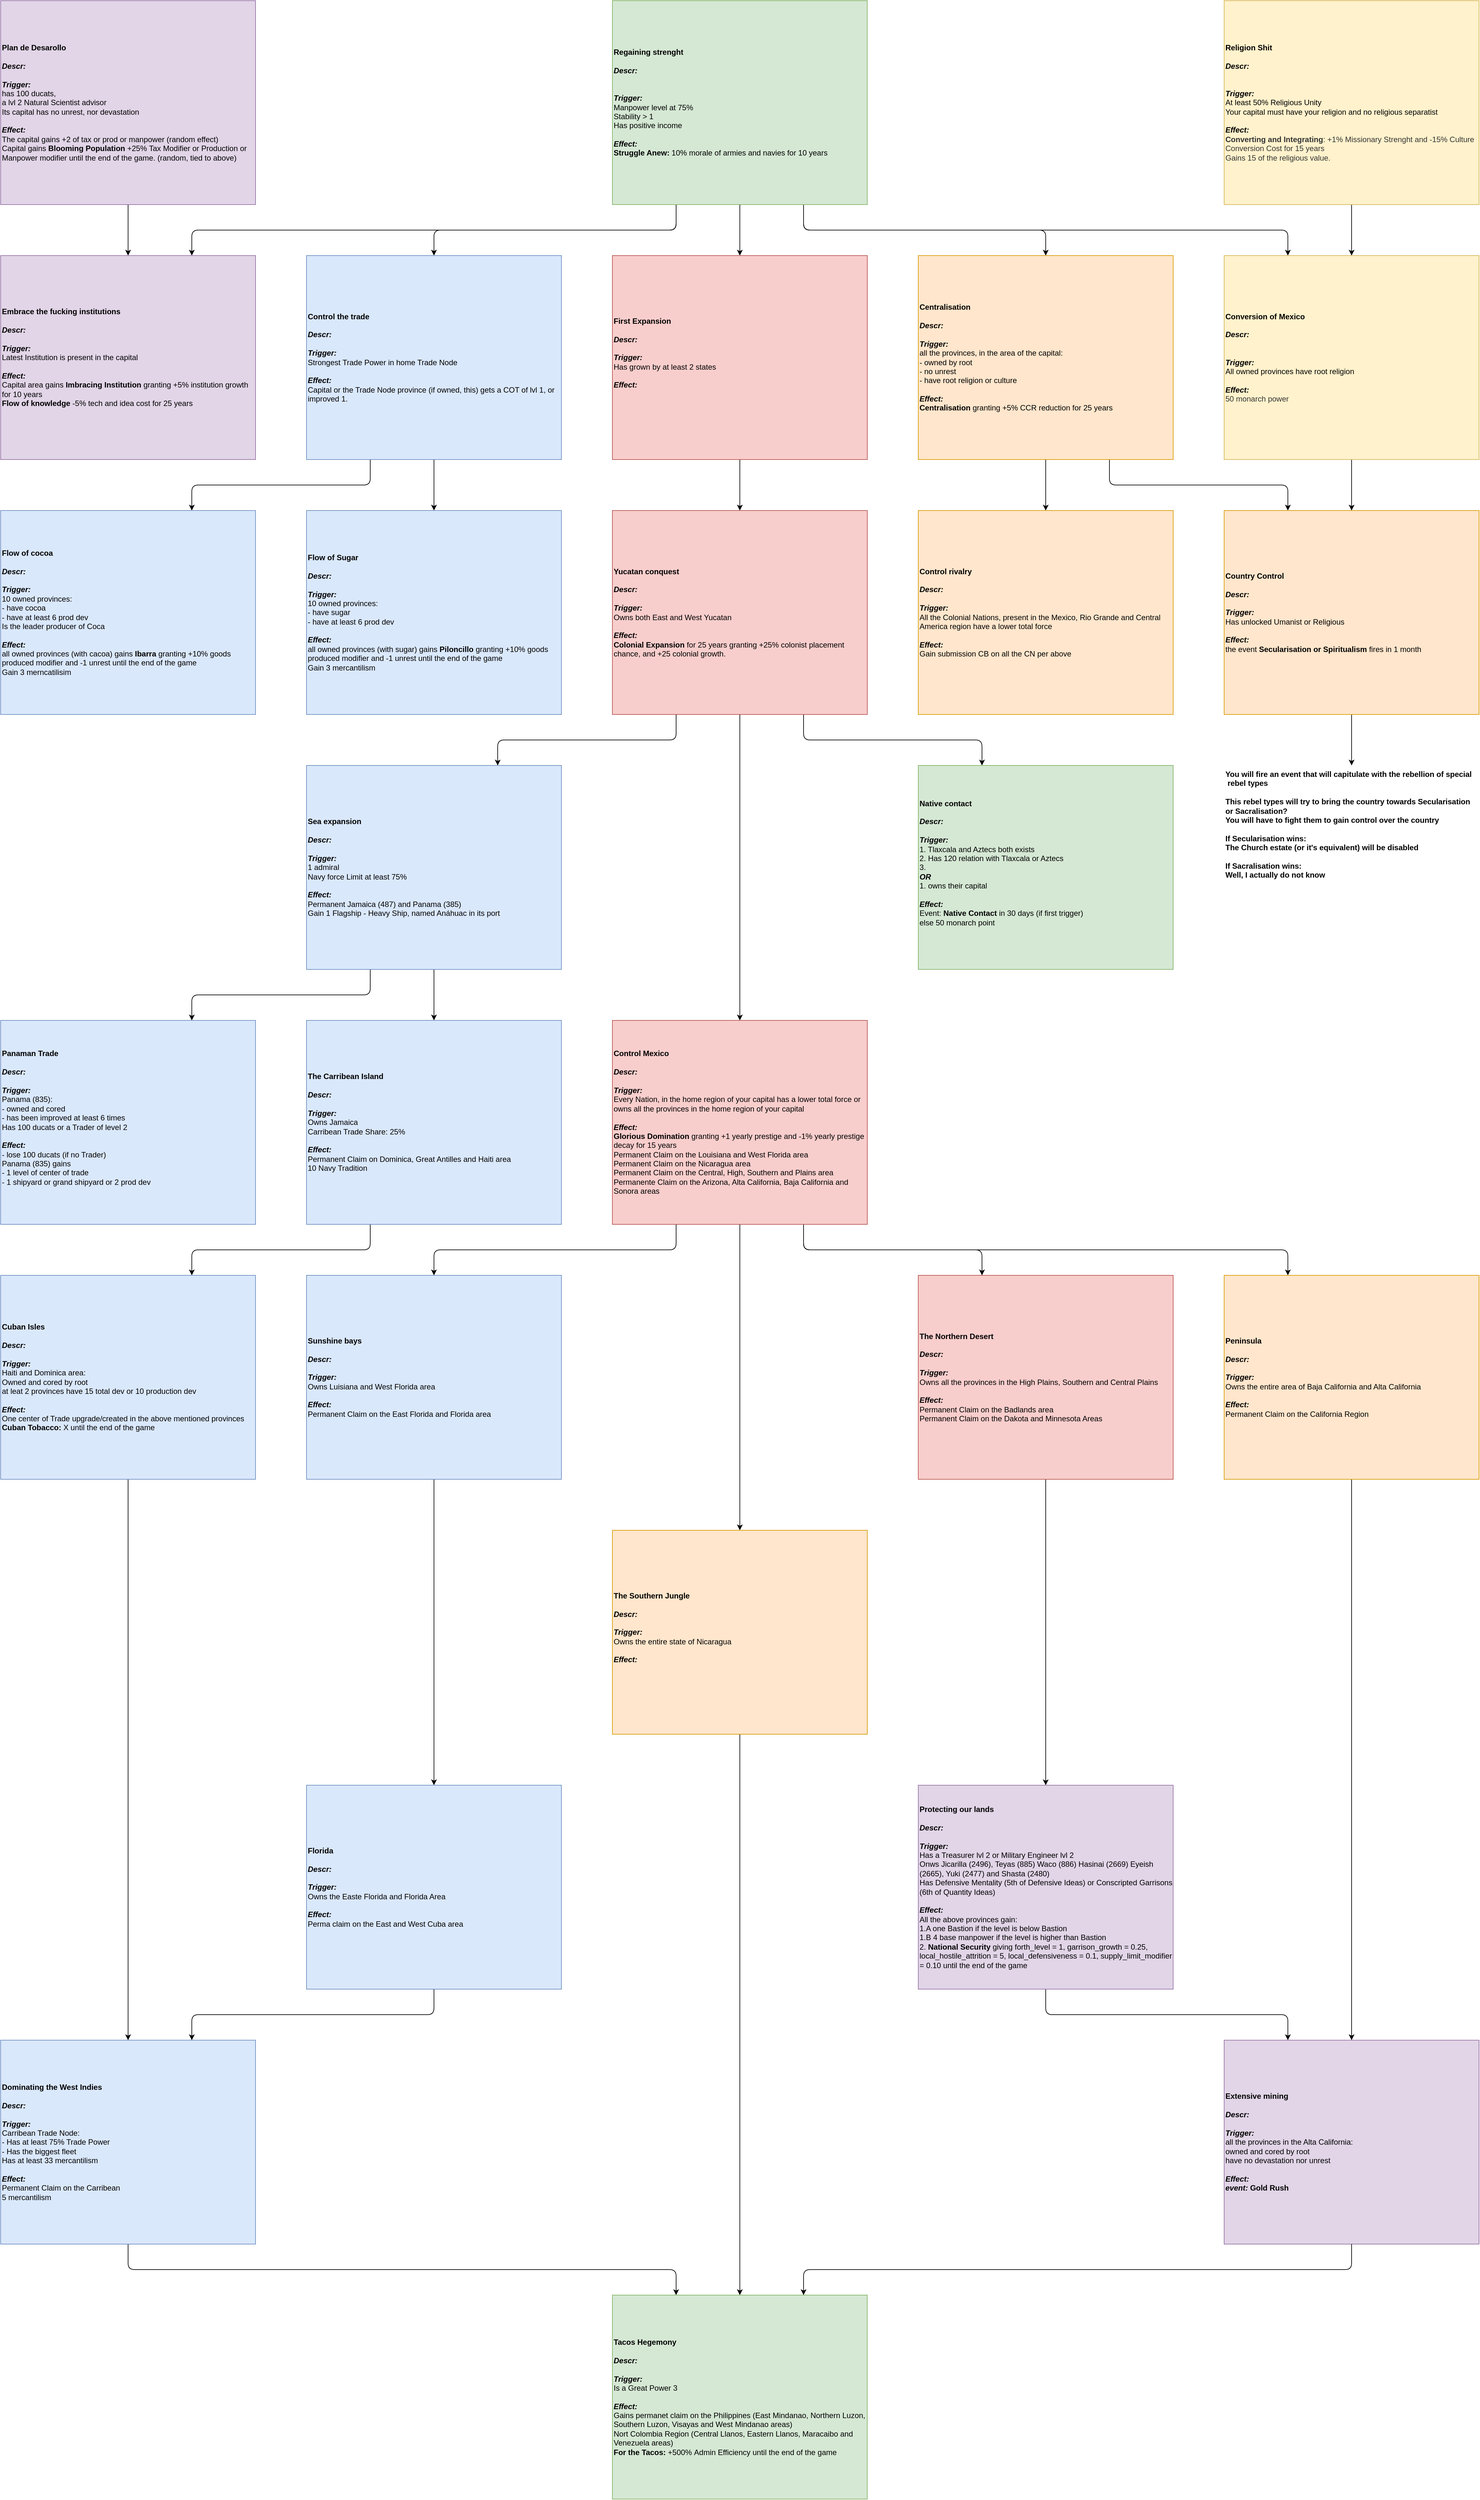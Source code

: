 <mxfile version="13.5.1" type="device" pages="2"><diagram id="kzSDAJDjx9IFy4JvHGh8" name="Missions"><mxGraphModel dx="3925" dy="2033" grid="1" gridSize="10" guides="1" tooltips="1" connect="1" arrows="1" fold="1" page="1" pageScale="1" pageWidth="827" pageHeight="1169" math="0" shadow="0"><root><mxCell id="0"/><mxCell id="1" parent="0"/><mxCell id="1duMbpfqb4n2V9v_ifHp-9" style="edgeStyle=orthogonalEdgeStyle;orthogonalLoop=1;jettySize=auto;html=1;exitX=0.25;exitY=1;exitDx=0;exitDy=0;fontSize=12;rounded=1;" parent="1" source="VS-WX2oO7uqrwknDHlsG-1" target="VS-WX2oO7uqrwknDHlsG-9" edge="1"><mxGeometry relative="1" as="geometry"/></mxCell><mxCell id="bOzuorMYkFxrs2pDDm80-41" style="edgeStyle=orthogonalEdgeStyle;orthogonalLoop=1;jettySize=auto;html=1;exitX=0.75;exitY=1;exitDx=0;exitDy=0;startArrow=none;startFill=0;strokeColor=#000000;fontSize=12;rounded=1;" parent="1" source="VS-WX2oO7uqrwknDHlsG-1" target="TTL-foOcZzqklbkpSJ-E-7" edge="1"><mxGeometry relative="1" as="geometry"/></mxCell><mxCell id="bOzuorMYkFxrs2pDDm80-43" style="edgeStyle=orthogonalEdgeStyle;orthogonalLoop=1;jettySize=auto;html=1;exitX=0.25;exitY=1;exitDx=0;exitDy=0;startArrow=none;startFill=0;strokeColor=#000000;fontSize=12;rounded=1;entryX=0.75;entryY=0;entryDx=0;entryDy=0;" parent="1" source="VS-WX2oO7uqrwknDHlsG-1" target="6eCW07KP6Vzbq3WBbb-S-1" edge="1"><mxGeometry relative="1" as="geometry"/></mxCell><mxCell id="Hifq5IkfQWLHuLUF-LU--15" style="edgeStyle=orthogonalEdgeStyle;orthogonalLoop=1;jettySize=auto;html=1;exitX=0.5;exitY=1;exitDx=0;exitDy=0;rounded=1;fontSize=12;" parent="1" source="VS-WX2oO7uqrwknDHlsG-1" target="2cpTKASR6VVEuFGcLXBK-1" edge="1"><mxGeometry relative="1" as="geometry"/></mxCell><mxCell id="iRokWBo9ocZPzYUVk0KC-3" style="edgeStyle=orthogonalEdgeStyle;orthogonalLoop=1;jettySize=auto;html=1;exitX=0.75;exitY=1;exitDx=0;exitDy=0;rounded=1;fontSize=12;entryX=0.25;entryY=0;entryDx=0;entryDy=0;" parent="1" source="VS-WX2oO7uqrwknDHlsG-1" edge="1" target="u9ziRXCBblDP0fWpCBxg-26"><mxGeometry relative="1" as="geometry"><mxPoint x="2120.379" y="360" as="targetPoint"/></mxGeometry></mxCell><mxCell id="VS-WX2oO7uqrwknDHlsG-1" value="&lt;div style=&quot;font-size: 12px&quot; align=&quot;left&quot;&gt;&lt;font style=&quot;font-size: 12px&quot;&gt;&lt;b style=&quot;font-size: 12px&quot;&gt;&lt;font style=&quot;font-size: 12px&quot;&gt;Regaining strenght&lt;/font&gt;&lt;/b&gt;&lt;/font&gt;&lt;/div&gt;&lt;div style=&quot;font-size: 12px&quot; align=&quot;left&quot;&gt;&lt;font style=&quot;font-size: 12px&quot;&gt;&lt;b style=&quot;font-size: 12px&quot;&gt;&lt;font style=&quot;font-size: 12px&quot;&gt;&lt;br style=&quot;font-size: 12px&quot;&gt;&lt;/font&gt;&lt;/b&gt;&lt;/font&gt;&lt;/div&gt;&lt;div style=&quot;font-size: 12px&quot; align=&quot;left&quot;&gt;&lt;font style=&quot;font-size: 12px&quot;&gt;&lt;span style=&quot;font-size: 12px&quot;&gt;&lt;font style=&quot;font-size: 12px&quot;&gt;&lt;i style=&quot;font-size: 12px&quot;&gt;&lt;b style=&quot;font-size: 12px&quot;&gt;Descr:&lt;/b&gt;&lt;/i&gt;&lt;/font&gt;&lt;/span&gt;&lt;/font&gt;&lt;/div&gt;&lt;div style=&quot;font-size: 12px&quot; align=&quot;left&quot;&gt;&lt;div align=&quot;left&quot; style=&quot;font-size: 12px&quot;&gt;&lt;br style=&quot;font-size: 12px;&quot;&gt;&lt;/div&gt;&lt;/div&gt;&lt;div style=&quot;font-size: 12px&quot; align=&quot;left&quot;&gt;&lt;font style=&quot;font-size: 12px&quot;&gt;&lt;br style=&quot;font-size: 12px&quot;&gt;&lt;/font&gt;&lt;/div&gt;&lt;div style=&quot;font-size: 12px&quot; align=&quot;left&quot;&gt;&lt;font style=&quot;font-size: 12px&quot;&gt;&lt;b style=&quot;font-size: 12px&quot;&gt;&lt;i style=&quot;font-size: 12px&quot;&gt;Trigger:&lt;/i&gt;&lt;/b&gt;&lt;/font&gt;&lt;/div&gt;&lt;div style=&quot;font-size: 12px&quot; align=&quot;left&quot;&gt;Manpower level at 75%&lt;/div&gt;&lt;div style=&quot;font-size: 12px&quot; align=&quot;left&quot;&gt;Stability &amp;gt; 1&lt;/div&gt;&lt;div style=&quot;font-size: 12px&quot; align=&quot;left&quot;&gt;Has positive income&lt;/div&gt;&lt;div style=&quot;font-size: 12px&quot; align=&quot;left&quot;&gt;&lt;font style=&quot;font-size: 12px&quot;&gt;&lt;br style=&quot;font-size: 12px&quot;&gt;&lt;/font&gt;&lt;/div&gt;&lt;div style=&quot;font-size: 12px&quot; align=&quot;left&quot;&gt;&lt;font style=&quot;font-size: 12px&quot;&gt;&lt;font style=&quot;font-size: 12px&quot;&gt;&lt;b style=&quot;font-size: 12px&quot;&gt;&lt;i style=&quot;font-size: 12px&quot;&gt;Effect:&lt;/i&gt;&lt;/b&gt;&lt;/font&gt;&lt;/font&gt;&lt;/div&gt;&lt;b style=&quot;font-size: 12px;&quot;&gt;S&lt;/b&gt;&lt;b style=&quot;font-size: 12px;&quot;&gt;truggle Anew: &lt;/b&gt;&lt;span style=&quot;font-size: 12px;&quot;&gt;10% morale of armies and navies for 10 years&lt;br style=&quot;font-size: 12px;&quot;&gt;&lt;/span&gt;" style="rounded=0;whiteSpace=wrap;html=1;align=left;fontSize=12;fillColor=#d5e8d4;strokeColor=#82b366;" parent="1" vertex="1"><mxGeometry x="960" width="400" height="320" as="geometry"/></mxCell><mxCell id="C0YAHzZO9Mw9zngRvJDv-5" style="edgeStyle=orthogonalEdgeStyle;orthogonalLoop=1;jettySize=auto;html=1;exitX=0.5;exitY=1;exitDx=0;exitDy=0;rounded=1;fontSize=12;" parent="1" source="Hifq5IkfQWLHuLUF-LU--17" target="6eCW07KP6Vzbq3WBbb-S-1" edge="1"><mxGeometry relative="1" as="geometry"><mxPoint x="2120.379" y="360" as="targetPoint"/></mxGeometry></mxCell><mxCell id="Hifq5IkfQWLHuLUF-LU--17" value="&lt;div style=&quot;font-size: 12px&quot; align=&quot;left&quot;&gt;&lt;b style=&quot;font-size: 12px&quot;&gt;Plan de Desarollo&lt;/b&gt;&lt;/div&gt;&lt;div style=&quot;font-size: 12px&quot; align=&quot;left&quot;&gt;&lt;b style=&quot;font-size: 12px&quot;&gt;&lt;br style=&quot;font-size: 12px&quot;&gt;&lt;/b&gt;&lt;/div&gt;&lt;div style=&quot;font-size: 12px&quot; align=&quot;left&quot;&gt;&lt;font style=&quot;font-size: 12px&quot;&gt;&lt;span style=&quot;font-size: 12px&quot;&gt;&lt;font style=&quot;font-size: 12px&quot;&gt;&lt;i style=&quot;font-size: 12px&quot;&gt;&lt;b style=&quot;font-size: 12px&quot;&gt;Descr:&lt;/b&gt;&lt;/i&gt;&lt;/font&gt;&lt;/span&gt;&lt;/font&gt;&lt;/div&gt;&lt;div style=&quot;font-size: 12px&quot; align=&quot;left&quot;&gt;&lt;div align=&quot;left&quot; style=&quot;font-size: 12px&quot;&gt;&lt;br style=&quot;font-size: 12px&quot;&gt;&lt;/div&gt;&lt;/div&gt;&lt;div style=&quot;font-size: 12px&quot; align=&quot;left&quot;&gt;&lt;font style=&quot;font-size: 12px&quot;&gt;&lt;b style=&quot;font-size: 12px&quot;&gt;&lt;i style=&quot;font-size: 12px&quot;&gt;Trigger:&lt;/i&gt;&lt;/b&gt;&lt;/font&gt;&lt;/div&gt;&lt;div style=&quot;font-size: 12px&quot; align=&quot;left&quot;&gt;has 100 ducats,&lt;/div&gt;&lt;div style=&quot;font-size: 12px&quot; align=&quot;left&quot;&gt;a lvl 2 Natural Scientist advisor&amp;nbsp;&lt;/div&gt;&lt;div style=&quot;font-size: 12px&quot; align=&quot;left&quot;&gt;Its capital has no unrest, nor devastation&lt;/div&gt;&lt;div style=&quot;font-size: 12px&quot; align=&quot;left&quot;&gt;&lt;br style=&quot;font-size: 12px&quot;&gt;&lt;/div&gt;&lt;div style=&quot;font-size: 12px&quot; align=&quot;left&quot;&gt;&lt;font style=&quot;font-size: 12px&quot;&gt;&lt;font style=&quot;font-size: 12px&quot;&gt;&lt;b style=&quot;font-size: 12px&quot;&gt;&lt;i style=&quot;font-size: 12px&quot;&gt;Effect:&lt;/i&gt;&lt;/b&gt;&lt;/font&gt;&lt;/font&gt;&lt;/div&gt;&lt;div style=&quot;font-size: 12px&quot; align=&quot;left&quot;&gt;The capital gains +2 of tax or prod or manpower (random effect)&lt;/div&gt;&lt;div style=&quot;font-size: 12px&quot; align=&quot;left&quot;&gt;Capital gains&amp;nbsp;&lt;b style=&quot;font-size: 12px&quot;&gt;Blooming Population&amp;nbsp;&lt;/b&gt;+25% Tax Modifier or Production or Manpower modifier until the end of the game. (random, tied to above)&lt;/div&gt;" style="rounded=0;whiteSpace=wrap;html=1;align=left;fontSize=12;fillColor=#e1d5e7;strokeColor=#9673a6;" parent="1" vertex="1"><mxGeometry width="400" height="320" as="geometry"/></mxCell><mxCell id="6eCW07KP6Vzbq3WBbb-S-1" value="&lt;div style=&quot;font-size: 12px&quot; align=&quot;left&quot;&gt;&lt;b style=&quot;font-size: 12px&quot;&gt;Embrace the fucking institutions&lt;/b&gt;&lt;/div&gt;&lt;div style=&quot;font-size: 12px&quot; align=&quot;left&quot;&gt;&lt;b style=&quot;font-size: 12px&quot;&gt;&lt;br style=&quot;font-size: 12px&quot;&gt;&lt;/b&gt;&lt;/div&gt;&lt;div style=&quot;font-size: 12px&quot; align=&quot;left&quot;&gt;&lt;font style=&quot;font-size: 12px&quot;&gt;&lt;span style=&quot;font-size: 12px&quot;&gt;&lt;font style=&quot;font-size: 12px&quot;&gt;&lt;i style=&quot;font-size: 12px&quot;&gt;&lt;b style=&quot;font-size: 12px&quot;&gt;Descr:&lt;/b&gt;&lt;/i&gt;&lt;/font&gt;&lt;/span&gt;&lt;/font&gt;&lt;/div&gt;&lt;div style=&quot;font-size: 12px&quot; align=&quot;left&quot;&gt;&lt;div align=&quot;left&quot; style=&quot;font-size: 12px&quot;&gt;&lt;br style=&quot;font-size: 12px&quot;&gt;&lt;/div&gt;&lt;/div&gt;&lt;div style=&quot;font-size: 12px&quot; align=&quot;left&quot;&gt;&lt;font style=&quot;font-size: 12px&quot;&gt;&lt;b style=&quot;font-size: 12px&quot;&gt;&lt;i style=&quot;font-size: 12px&quot;&gt;Trigger:&lt;/i&gt;&lt;/b&gt;&lt;/font&gt;&lt;/div&gt;&lt;div style=&quot;font-size: 12px&quot; align=&quot;left&quot;&gt;Latest Institution is present in the capital&lt;/div&gt;&lt;div style=&quot;font-size: 12px&quot; align=&quot;left&quot;&gt;&lt;br style=&quot;font-size: 12px&quot;&gt;&lt;/div&gt;&lt;div style=&quot;font-size: 12px&quot; align=&quot;left&quot;&gt;&lt;font style=&quot;font-size: 12px&quot;&gt;&lt;font style=&quot;font-size: 12px&quot;&gt;&lt;b style=&quot;font-size: 12px&quot;&gt;&lt;i style=&quot;font-size: 12px&quot;&gt;Effect:&lt;/i&gt;&lt;/b&gt;&lt;/font&gt;&lt;/font&gt;&lt;/div&gt;&lt;div style=&quot;font-size: 12px&quot; align=&quot;left&quot;&gt;Capital area gains &lt;b style=&quot;font-size: 12px&quot;&gt;Imbracing Institution&lt;/b&gt;&amp;nbsp;granting +5% institution growth for 10 years&lt;/div&gt;&lt;div style=&quot;font-size: 12px&quot; align=&quot;left&quot;&gt;&lt;b style=&quot;font-size: 12px&quot;&gt;Flow of knowledge&lt;/b&gt;&amp;nbsp;-5% tech and idea cost for 25 years&lt;/div&gt;" style="rounded=0;whiteSpace=wrap;html=1;align=left;fontSize=12;fillColor=#e1d5e7;strokeColor=#9673a6;" parent="1" vertex="1"><mxGeometry y="400" width="400" height="320" as="geometry"/></mxCell><mxCell id="u9ziRXCBblDP0fWpCBxg-6" style="edgeStyle=orthogonalEdgeStyle;orthogonalLoop=1;jettySize=auto;html=1;exitX=0.25;exitY=1;exitDx=0;exitDy=0;rounded=1;fontSize=12;entryX=0.75;entryY=0;entryDx=0;entryDy=0;" parent="1" source="VS-WX2oO7uqrwknDHlsG-9" target="u9ziRXCBblDP0fWpCBxg-4" edge="1"><mxGeometry relative="1" as="geometry"/></mxCell><mxCell id="u9ziRXCBblDP0fWpCBxg-8" value="" style="edgeStyle=orthogonalEdgeStyle;orthogonalLoop=1;jettySize=auto;html=1;rounded=1;fontSize=12;" parent="1" source="VS-WX2oO7uqrwknDHlsG-9" target="u9ziRXCBblDP0fWpCBxg-7" edge="1"><mxGeometry relative="1" as="geometry"/></mxCell><mxCell id="VS-WX2oO7uqrwknDHlsG-9" value="&lt;div style=&quot;font-size: 12px&quot;&gt;&lt;div style=&quot;font-size: 12px&quot;&gt;&lt;b style=&quot;font-size: 12px&quot;&gt;Control the trade&lt;/b&gt;&lt;/div&gt;&lt;div style=&quot;font-size: 12px&quot;&gt;&lt;b style=&quot;font-size: 12px&quot;&gt;&lt;br style=&quot;font-size: 12px&quot;&gt;&lt;/b&gt;&lt;/div&gt;&lt;div style=&quot;font-size: 12px&quot;&gt;&lt;b style=&quot;font-size: 12px&quot;&gt;&lt;i style=&quot;font-size: 12px&quot;&gt;Descr:&lt;/i&gt;&lt;/b&gt;&lt;/div&gt;&lt;div style=&quot;font-size: 12px&quot;&gt;&lt;br style=&quot;font-size: 12px&quot;&gt;&lt;/div&gt;&lt;div style=&quot;font-size: 12px&quot;&gt;&lt;b style=&quot;font-size: 12px&quot;&gt;&lt;i style=&quot;font-size: 12px&quot;&gt;Trigger:&lt;/i&gt;&lt;/b&gt;&lt;/div&gt;&lt;div style=&quot;font-size: 12px&quot;&gt;Strongest Trade Power in home Trade Node&lt;/div&gt;&lt;div style=&quot;font-size: 12px&quot;&gt;&lt;br style=&quot;font-size: 12px&quot;&gt;&lt;/div&gt;&lt;div style=&quot;font-size: 12px&quot;&gt;&lt;b style=&quot;font-size: 12px&quot;&gt;&lt;i style=&quot;font-size: 12px&quot;&gt;Effect:&lt;/i&gt;&lt;/b&gt;&lt;/div&gt;&lt;div style=&quot;font-size: 12px&quot;&gt;Capital or the Trade Node province (if owned, this) gets a COT of lvl 1, or improved 1.&lt;/div&gt;&lt;/div&gt;" style="rounded=0;whiteSpace=wrap;html=1;align=left;fontSize=12;fillColor=#dae8fc;strokeColor=#6c8ebf;" parent="1" vertex="1"><mxGeometry x="480" y="400" width="400" height="320" as="geometry"/></mxCell><mxCell id="u9ziRXCBblDP0fWpCBxg-7" value="&lt;div style=&quot;font-size: 12px&quot;&gt;&lt;div style=&quot;font-size: 12px;&quot;&gt;&lt;b style=&quot;font-size: 12px;&quot;&gt;Flow of Sugar&lt;/b&gt;&lt;/div&gt;&lt;div style=&quot;font-size: 12px;&quot;&gt;&lt;b style=&quot;font-size: 12px;&quot;&gt;&lt;br style=&quot;font-size: 12px;&quot;&gt;&lt;/b&gt;&lt;/div&gt;&lt;div style=&quot;font-size: 12px;&quot;&gt;&lt;div style=&quot;font-size: 12px;&quot;&gt;&lt;b style=&quot;font-size: 12px;&quot;&gt;&lt;i style=&quot;font-size: 12px;&quot;&gt;Descr:&lt;/i&gt;&lt;/b&gt;&lt;/div&gt;&lt;div style=&quot;font-size: 12px;&quot;&gt;&lt;br style=&quot;font-size: 12px;&quot;&gt;&lt;/div&gt;&lt;div style=&quot;font-size: 12px;&quot;&gt;&lt;b style=&quot;font-size: 12px;&quot;&gt;&lt;i style=&quot;font-size: 12px;&quot;&gt;Trigger:&lt;/i&gt;&lt;/b&gt;&lt;/div&gt;&lt;div style=&quot;font-size: 12px;&quot;&gt;10 owned provinces:&lt;/div&gt;&lt;div style=&quot;font-size: 12px;&quot;&gt;- have sugar&lt;/div&gt;&lt;div style=&quot;font-size: 12px;&quot;&gt;- have at least 6 prod dev&lt;/div&gt;&lt;div style=&quot;font-size: 12px;&quot;&gt;&lt;br style=&quot;font-size: 12px;&quot;&gt;&lt;/div&gt;&lt;div style=&quot;font-size: 12px;&quot;&gt;&lt;b style=&quot;font-size: 12px;&quot;&gt;&lt;i style=&quot;font-size: 12px;&quot;&gt;Effect:&lt;/i&gt;&lt;/b&gt;&lt;/div&gt;&lt;div style=&quot;font-size: 12px;&quot;&gt;all owned provinces (with sugar) gains&lt;b style=&quot;font-size: 12px;&quot;&gt;&amp;nbsp;Piloncillo&amp;nbsp;&lt;/b&gt;granting +10% goods produced modifier and -1 unrest until the end of the game&lt;/div&gt;&lt;/div&gt;&lt;div style=&quot;font-size: 12px;&quot;&gt;Gain 3 mercantilism&lt;/div&gt;&lt;/div&gt;" style="rounded=0;whiteSpace=wrap;html=1;align=left;fontSize=12;fillColor=#dae8fc;strokeColor=#6c8ebf;" parent="1" vertex="1"><mxGeometry x="480" y="800" width="400" height="320" as="geometry"/></mxCell><mxCell id="u9ziRXCBblDP0fWpCBxg-4" value="&lt;div style=&quot;font-size: 12px&quot;&gt;&lt;div style=&quot;font-size: 12px;&quot;&gt;&lt;b style=&quot;font-size: 12px;&quot;&gt;Flow of cocoa&lt;/b&gt;&lt;/div&gt;&lt;div style=&quot;font-size: 12px;&quot;&gt;&lt;b style=&quot;font-size: 12px;&quot;&gt;&lt;br style=&quot;font-size: 12px;&quot;&gt;&lt;/b&gt;&lt;/div&gt;&lt;div style=&quot;font-size: 12px;&quot;&gt;&lt;b style=&quot;font-size: 12px;&quot;&gt;&lt;i style=&quot;font-size: 12px;&quot;&gt;Descr:&lt;/i&gt;&lt;/b&gt;&lt;/div&gt;&lt;div style=&quot;font-size: 12px;&quot;&gt;&lt;br style=&quot;font-size: 12px;&quot;&gt;&lt;/div&gt;&lt;div style=&quot;font-size: 12px;&quot;&gt;&lt;b style=&quot;font-size: 12px;&quot;&gt;&lt;i style=&quot;font-size: 12px;&quot;&gt;Trigger:&lt;/i&gt;&lt;/b&gt;&lt;/div&gt;&lt;div style=&quot;font-size: 12px;&quot;&gt;10 owned provinces:&lt;/div&gt;&lt;div style=&quot;font-size: 12px;&quot;&gt;- have cocoa&lt;/div&gt;&lt;div style=&quot;font-size: 12px;&quot;&gt;- have at least 6 prod dev&lt;/div&gt;&lt;div style=&quot;font-size: 12px;&quot;&gt;Is the leader producer of Coca&lt;/div&gt;&lt;div style=&quot;font-size: 12px;&quot;&gt;&lt;br style=&quot;font-size: 12px;&quot;&gt;&lt;/div&gt;&lt;div style=&quot;font-size: 12px;&quot;&gt;&lt;b style=&quot;font-size: 12px;&quot;&gt;&lt;i style=&quot;font-size: 12px;&quot;&gt;Effect:&lt;/i&gt;&lt;/b&gt;&lt;/div&gt;&lt;div style=&quot;font-size: 12px;&quot;&gt;all owned provinces (with cacoa) gains&lt;b style=&quot;font-size: 12px;&quot;&gt;&amp;nbsp;Ibarra&lt;/b&gt;&amp;nbsp;granting +10% goods produced modifier and -1 unrest until the end of the game&lt;/div&gt;&lt;div style=&quot;font-size: 12px;&quot;&gt;Gain 3 merncatilisim&lt;/div&gt;&lt;/div&gt;" style="rounded=0;whiteSpace=wrap;html=1;align=left;fontSize=12;fillColor=#dae8fc;strokeColor=#6c8ebf;" parent="1" vertex="1"><mxGeometry y="800" width="400" height="320" as="geometry"/></mxCell><mxCell id="u9ziRXCBblDP0fWpCBxg-25" value="" style="edgeStyle=orthogonalEdgeStyle;orthogonalLoop=1;jettySize=auto;html=1;rounded=1;fontSize=12;" parent="1" source="u9ziRXCBblDP0fWpCBxg-9" target="u9ziRXCBblDP0fWpCBxg-24" edge="1"><mxGeometry relative="1" as="geometry"/></mxCell><mxCell id="u9ziRXCBblDP0fWpCBxg-29" value="" style="edgeStyle=orthogonalEdgeStyle;orthogonalLoop=1;jettySize=auto;html=1;exitX=0.25;exitY=1;exitDx=0;exitDy=0;rounded=1;fontSize=12;entryX=0.75;entryY=0;entryDx=0;entryDy=0;" parent="1" source="u9ziRXCBblDP0fWpCBxg-9" target="u9ziRXCBblDP0fWpCBxg-28" edge="1"><mxGeometry relative="1" as="geometry"/></mxCell><mxCell id="u9ziRXCBblDP0fWpCBxg-9" value="&lt;div style=&quot;font-size: 12px&quot;&gt;&lt;div style=&quot;font-size: 12px;&quot;&gt;&lt;b style=&quot;font-size: 12px;&quot;&gt;Sea expansion&lt;/b&gt;&lt;/div&gt;&lt;div style=&quot;font-size: 12px;&quot;&gt;&lt;b style=&quot;font-size: 12px;&quot;&gt;&lt;br style=&quot;font-size: 12px;&quot;&gt;&lt;/b&gt;&lt;/div&gt;&lt;div style=&quot;font-size: 12px;&quot;&gt;&lt;b style=&quot;font-size: 12px;&quot;&gt;&lt;i style=&quot;font-size: 12px;&quot;&gt;Descr:&lt;/i&gt;&lt;/b&gt;&lt;/div&gt;&lt;div style=&quot;font-size: 12px;&quot;&gt;&lt;br style=&quot;font-size: 12px;&quot;&gt;&lt;/div&gt;&lt;div style=&quot;font-size: 12px;&quot;&gt;&lt;b style=&quot;font-size: 12px;&quot;&gt;&lt;i style=&quot;font-size: 12px;&quot;&gt;Trigger:&lt;/i&gt;&lt;/b&gt;&lt;/div&gt;&lt;div style=&quot;font-size: 12px;&quot;&gt;1 admiral&lt;/div&gt;&lt;div style=&quot;font-size: 12px;&quot;&gt;Navy force Limit at least 75%&lt;/div&gt;&lt;div style=&quot;font-size: 12px;&quot;&gt;&lt;br style=&quot;font-size: 12px;&quot;&gt;&lt;/div&gt;&lt;div style=&quot;font-size: 12px;&quot;&gt;&lt;b style=&quot;font-size: 12px;&quot;&gt;&lt;i style=&quot;font-size: 12px;&quot;&gt;Effect:&lt;/i&gt;&lt;/b&gt;&lt;/div&gt;&lt;div style=&quot;font-size: 12px;&quot;&gt;Permanent Jamaica (487) and Panama (385)&lt;/div&gt;&lt;div style=&quot;font-size: 12px;&quot;&gt;Gain 1 Flagship - Heavy Ship, named Anáhuac in its port&lt;/div&gt;&lt;/div&gt;" style="rounded=0;whiteSpace=wrap;html=1;align=left;fontSize=12;fillColor=#dae8fc;strokeColor=#6c8ebf;" parent="1" vertex="1"><mxGeometry x="480" y="1200" width="400" height="320" as="geometry"/></mxCell><mxCell id="u9ziRXCBblDP0fWpCBxg-28" value="&lt;div style=&quot;font-size: 12px&quot;&gt;&lt;div style=&quot;font-size: 12px;&quot;&gt;&lt;b style=&quot;font-size: 12px;&quot;&gt;Panaman Trade&lt;/b&gt;&lt;/div&gt;&lt;div style=&quot;font-size: 12px;&quot;&gt;&lt;b style=&quot;font-size: 12px;&quot;&gt;&lt;br style=&quot;font-size: 12px;&quot;&gt;&lt;/b&gt;&lt;/div&gt;&lt;div style=&quot;font-size: 12px;&quot;&gt;&lt;b style=&quot;font-size: 12px;&quot;&gt;&lt;i style=&quot;font-size: 12px;&quot;&gt;Descr:&lt;/i&gt;&lt;/b&gt;&lt;/div&gt;&lt;div style=&quot;font-size: 12px;&quot;&gt;&lt;br style=&quot;font-size: 12px;&quot;&gt;&lt;/div&gt;&lt;div style=&quot;font-size: 12px;&quot;&gt;&lt;b style=&quot;font-size: 12px;&quot;&gt;&lt;i style=&quot;font-size: 12px;&quot;&gt;Trigger:&lt;/i&gt;&lt;/b&gt;&lt;/div&gt;&lt;div style=&quot;font-size: 12px;&quot;&gt;Panama (835):&lt;/div&gt;&lt;div style=&quot;font-size: 12px;&quot;&gt;- owned and cored&lt;/div&gt;&lt;div style=&quot;font-size: 12px;&quot;&gt;- has been improved at least 6 times&lt;/div&gt;&lt;div style=&quot;font-size: 12px;&quot;&gt;Has 100 ducats or a Trader of level 2&lt;/div&gt;&lt;div style=&quot;font-size: 12px;&quot;&gt;&lt;br style=&quot;font-size: 12px;&quot;&gt;&lt;/div&gt;&lt;div style=&quot;font-size: 12px;&quot;&gt;&lt;b style=&quot;font-size: 12px;&quot;&gt;&lt;i style=&quot;font-size: 12px;&quot;&gt;Effect:&lt;/i&gt;&lt;/b&gt;&lt;/div&gt;&lt;div style=&quot;font-size: 12px;&quot;&gt;- lose 100 ducats (if no Trader)&lt;/div&gt;&lt;div style=&quot;font-size: 12px;&quot;&gt;Panama (835) gains&amp;nbsp;&lt;/div&gt;&lt;div style=&quot;font-size: 12px;&quot;&gt;- 1 level of center of trade&lt;/div&gt;&lt;div style=&quot;font-size: 12px;&quot;&gt;- 1 shipyard or grand shipyard or 2 prod dev&lt;/div&gt;&lt;div style=&quot;font-size: 12px;&quot;&gt;&lt;br style=&quot;font-size: 12px;&quot;&gt;&lt;/div&gt;&lt;/div&gt;" style="rounded=0;whiteSpace=wrap;html=1;align=left;fontSize=12;fillColor=#dae8fc;strokeColor=#6c8ebf;" parent="1" vertex="1"><mxGeometry y="1600" width="400" height="320" as="geometry"/></mxCell><mxCell id="F77Lcamcp5OpKJ4HImrQ-5" style="edgeStyle=orthogonalEdgeStyle;orthogonalLoop=1;jettySize=auto;html=1;exitX=0.25;exitY=1;exitDx=0;exitDy=0;strokeColor=#000000;rounded=1;fontSize=12;entryX=0.75;entryY=0;entryDx=0;entryDy=0;" parent="1" source="u9ziRXCBblDP0fWpCBxg-24" target="F77Lcamcp5OpKJ4HImrQ-3" edge="1"><mxGeometry relative="1" as="geometry"/></mxCell><mxCell id="u9ziRXCBblDP0fWpCBxg-24" value="&lt;div style=&quot;font-size: 12px&quot;&gt;&lt;div style=&quot;font-size: 12px&quot;&gt;&lt;b style=&quot;font-size: 12px&quot;&gt;The Carribean Island&lt;/b&gt;&lt;/div&gt;&lt;div style=&quot;font-size: 12px&quot;&gt;&lt;b style=&quot;font-size: 12px&quot;&gt;&lt;br style=&quot;font-size: 12px&quot;&gt;&lt;/b&gt;&lt;/div&gt;&lt;div style=&quot;font-size: 12px&quot;&gt;&lt;b style=&quot;font-size: 12px&quot;&gt;&lt;i style=&quot;font-size: 12px&quot;&gt;Descr:&lt;/i&gt;&lt;/b&gt;&lt;/div&gt;&lt;div style=&quot;font-size: 12px&quot;&gt;&lt;br style=&quot;font-size: 12px&quot;&gt;&lt;/div&gt;&lt;div style=&quot;font-size: 12px&quot;&gt;&lt;b style=&quot;font-size: 12px&quot;&gt;&lt;i style=&quot;font-size: 12px&quot;&gt;Trigger:&lt;/i&gt;&lt;/b&gt;&lt;/div&gt;&lt;div style=&quot;font-size: 12px&quot;&gt;Owns Jamaica&lt;/div&gt;&lt;div style=&quot;font-size: 12px&quot;&gt;Carribean Trade Share: 25%&lt;/div&gt;&lt;div style=&quot;font-size: 12px&quot;&gt;&lt;br style=&quot;font-size: 12px&quot;&gt;&lt;/div&gt;&lt;div style=&quot;font-size: 12px&quot;&gt;&lt;b style=&quot;font-size: 12px&quot;&gt;&lt;i style=&quot;font-size: 12px&quot;&gt;Effect:&lt;/i&gt;&lt;/b&gt;&lt;/div&gt;&lt;div style=&quot;font-size: 12px&quot;&gt;Permanent Claim on Dominica, Great Antilles and Haiti area&lt;/div&gt;&lt;div style=&quot;font-size: 12px&quot;&gt;10 Navy Tradition&lt;/div&gt;&lt;/div&gt;" style="rounded=0;whiteSpace=wrap;html=1;align=left;fontSize=12;fillColor=#dae8fc;strokeColor=#6c8ebf;" parent="1" vertex="1"><mxGeometry x="480" y="1600" width="400" height="320" as="geometry"/></mxCell><mxCell id="F77Lcamcp5OpKJ4HImrQ-32" value="" style="edgeStyle=orthogonalEdgeStyle;orthogonalLoop=1;jettySize=auto;html=1;strokeColor=#000000;rounded=1;fontSize=12;" parent="1" source="F77Lcamcp5OpKJ4HImrQ-9" target="F77Lcamcp5OpKJ4HImrQ-31" edge="1"><mxGeometry relative="1" as="geometry"/></mxCell><mxCell id="F77Lcamcp5OpKJ4HImrQ-9" value="&lt;div style=&quot;font-size: 12px&quot;&gt;&lt;div style=&quot;font-size: 12px&quot;&gt;&lt;b style=&quot;font-size: 12px&quot;&gt;Sunshine bays&lt;/b&gt;&lt;/div&gt;&lt;div style=&quot;font-size: 12px&quot;&gt;&lt;b style=&quot;font-size: 12px&quot;&gt;&lt;br style=&quot;font-size: 12px&quot;&gt;&lt;/b&gt;&lt;/div&gt;&lt;div style=&quot;font-size: 12px&quot;&gt;&lt;b style=&quot;font-size: 12px&quot;&gt;&lt;i style=&quot;font-size: 12px&quot;&gt;Descr:&lt;/i&gt;&lt;/b&gt;&lt;/div&gt;&lt;div style=&quot;font-size: 12px&quot;&gt;&lt;br style=&quot;font-size: 12px&quot;&gt;&lt;/div&gt;&lt;div style=&quot;font-size: 12px&quot;&gt;&lt;b style=&quot;font-size: 12px&quot;&gt;&lt;i style=&quot;font-size: 12px&quot;&gt;Trigger:&lt;/i&gt;&lt;/b&gt;&lt;/div&gt;&lt;div style=&quot;font-size: 12px&quot;&gt;Owns Luisiana an&lt;span&gt;d West Florida area&lt;/span&gt;&lt;/div&gt;&lt;div style=&quot;font-size: 12px&quot;&gt;&lt;br style=&quot;font-size: 12px&quot;&gt;&lt;/div&gt;&lt;div style=&quot;font-size: 12px&quot;&gt;&lt;b style=&quot;font-size: 12px&quot;&gt;&lt;i style=&quot;font-size: 12px&quot;&gt;Effect:&lt;/i&gt;&lt;/b&gt;&lt;/div&gt;&lt;div style=&quot;font-size: 12px&quot;&gt;Permanent Claim on the East Florida and Florida area&lt;/div&gt;&lt;/div&gt;" style="rounded=0;whiteSpace=wrap;html=1;align=left;fontSize=12;fillColor=#dae8fc;strokeColor=#6c8ebf;" parent="1" vertex="1"><mxGeometry x="480" y="2000" width="400" height="320" as="geometry"/></mxCell><mxCell id="nLOVWutOnnGZoxiuVdiV-15" style="edgeStyle=orthogonalEdgeStyle;rounded=1;orthogonalLoop=1;jettySize=auto;html=1;exitX=0.5;exitY=1;exitDx=0;exitDy=0;entryX=0.75;entryY=0;entryDx=0;entryDy=0;fontSize=12;" parent="1" source="F77Lcamcp5OpKJ4HImrQ-31" target="F77Lcamcp5OpKJ4HImrQ-33" edge="1"><mxGeometry relative="1" as="geometry"/></mxCell><mxCell id="F77Lcamcp5OpKJ4HImrQ-31" value="&lt;div style=&quot;font-size: 12px&quot;&gt;&lt;div style=&quot;font-size: 12px;&quot;&gt;&lt;b style=&quot;font-size: 12px;&quot;&gt;Florida&lt;/b&gt;&lt;/div&gt;&lt;div style=&quot;font-size: 12px;&quot;&gt;&lt;b style=&quot;font-size: 12px;&quot;&gt;&lt;br style=&quot;font-size: 12px;&quot;&gt;&lt;/b&gt;&lt;/div&gt;&lt;div style=&quot;font-size: 12px;&quot;&gt;&lt;b style=&quot;font-size: 12px;&quot;&gt;&lt;i style=&quot;font-size: 12px;&quot;&gt;Descr:&lt;/i&gt;&lt;/b&gt;&lt;/div&gt;&lt;div style=&quot;font-size: 12px;&quot;&gt;&lt;br style=&quot;font-size: 12px;&quot;&gt;&lt;/div&gt;&lt;div style=&quot;font-size: 12px;&quot;&gt;&lt;b style=&quot;font-size: 12px;&quot;&gt;&lt;i style=&quot;font-size: 12px;&quot;&gt;Trigger:&lt;/i&gt;&lt;/b&gt;&lt;/div&gt;&lt;div style=&quot;font-size: 12px;&quot;&gt;Owns the Easte Florida and Florida Area&lt;/div&gt;&lt;div style=&quot;font-size: 12px;&quot;&gt;&lt;br style=&quot;font-size: 12px;&quot;&gt;&lt;/div&gt;&lt;div style=&quot;font-size: 12px;&quot;&gt;&lt;b style=&quot;font-size: 12px;&quot;&gt;&lt;i style=&quot;font-size: 12px;&quot;&gt;Effect:&lt;/i&gt;&lt;/b&gt;&lt;/div&gt;&lt;div style=&quot;font-size: 12px;&quot;&gt;Perma claim on the East and West Cuba area&lt;/div&gt;&lt;/div&gt;" style="rounded=0;whiteSpace=wrap;html=1;align=left;fontSize=12;fillColor=#dae8fc;strokeColor=#6c8ebf;" parent="1" vertex="1"><mxGeometry x="480" y="2800" width="400" height="320" as="geometry"/></mxCell><mxCell id="nLOVWutOnnGZoxiuVdiV-14" style="edgeStyle=orthogonalEdgeStyle;rounded=1;orthogonalLoop=1;jettySize=auto;html=1;exitX=0.5;exitY=1;exitDx=0;exitDy=0;fontSize=12;" parent="1" source="F77Lcamcp5OpKJ4HImrQ-3" target="F77Lcamcp5OpKJ4HImrQ-33" edge="1"><mxGeometry relative="1" as="geometry"/></mxCell><mxCell id="F77Lcamcp5OpKJ4HImrQ-3" value="&lt;div style=&quot;font-size: 12px&quot;&gt;&lt;div style=&quot;font-size: 12px&quot;&gt;&lt;b style=&quot;font-size: 12px&quot;&gt;Cuban Isles&lt;/b&gt;&lt;/div&gt;&lt;div style=&quot;font-size: 12px&quot;&gt;&lt;b style=&quot;font-size: 12px&quot;&gt;&lt;br style=&quot;font-size: 12px&quot;&gt;&lt;/b&gt;&lt;/div&gt;&lt;div style=&quot;font-size: 12px&quot;&gt;&lt;b style=&quot;font-size: 12px&quot;&gt;&lt;i style=&quot;font-size: 12px&quot;&gt;Descr:&lt;/i&gt;&lt;/b&gt;&lt;/div&gt;&lt;div style=&quot;font-size: 12px&quot;&gt;&lt;br style=&quot;font-size: 12px&quot;&gt;&lt;/div&gt;&lt;div style=&quot;font-size: 12px&quot;&gt;&lt;b style=&quot;font-size: 12px&quot;&gt;&lt;i style=&quot;font-size: 12px&quot;&gt;Trigger:&lt;/i&gt;&lt;/b&gt;&lt;/div&gt;&lt;div style=&quot;font-size: 12px&quot;&gt;Haiti and Dominica area:&lt;br style=&quot;font-size: 12px&quot;&gt;Owned and cored by root&lt;/div&gt;&lt;div style=&quot;font-size: 12px&quot;&gt;at leat 2 provinces have 15 total dev or 10 production dev&lt;/div&gt;&lt;div style=&quot;font-size: 12px&quot;&gt;&lt;br style=&quot;font-size: 12px&quot;&gt;&lt;/div&gt;&lt;div style=&quot;font-size: 12px&quot;&gt;&lt;b style=&quot;font-size: 12px&quot;&gt;&lt;i style=&quot;font-size: 12px&quot;&gt;Effect:&lt;/i&gt;&lt;/b&gt;&lt;/div&gt;&lt;div style=&quot;font-size: 12px&quot;&gt;One center of Trade upgrade/created in the above mentioned provinces&lt;/div&gt;&lt;div style=&quot;font-size: 12px&quot;&gt;&lt;b style=&quot;font-size: 12px&quot;&gt;Cuban Tobacco:&lt;/b&gt;&lt;span style=&quot;font-size: 12px&quot;&gt;&amp;nbsp;X&amp;nbsp;&lt;/span&gt;&lt;span style=&quot;font-size: 12px&quot;&gt;until the end of the game&lt;/span&gt;&lt;/div&gt;&lt;/div&gt;" style="rounded=0;whiteSpace=wrap;html=1;align=left;fontSize=12;fillColor=#dae8fc;strokeColor=#6c8ebf;" parent="1" vertex="1"><mxGeometry y="2000" width="400" height="320" as="geometry"/></mxCell><mxCell id="F77Lcamcp5OpKJ4HImrQ-37" style="edgeStyle=orthogonalEdgeStyle;orthogonalLoop=1;jettySize=auto;html=1;exitX=0.5;exitY=1;exitDx=0;exitDy=0;entryX=0.25;entryY=0;entryDx=0;entryDy=0;strokeColor=#000000;rounded=1;fontSize=12;" parent="1" source="F77Lcamcp5OpKJ4HImrQ-33" target="-YGrDg8Q7I-YG69K8m29-9" edge="1"><mxGeometry relative="1" as="geometry"/></mxCell><mxCell id="F77Lcamcp5OpKJ4HImrQ-33" value="&lt;div style=&quot;font-size: 12px&quot;&gt;&lt;div style=&quot;font-size: 12px&quot;&gt;&lt;b style=&quot;font-size: 12px&quot;&gt;Dominating the West Indies&lt;/b&gt;&lt;/div&gt;&lt;div style=&quot;font-size: 12px&quot;&gt;&lt;b style=&quot;font-size: 12px&quot;&gt;&lt;br style=&quot;font-size: 12px&quot;&gt;&lt;/b&gt;&lt;/div&gt;&lt;div style=&quot;font-size: 12px&quot;&gt;&lt;b style=&quot;font-size: 12px&quot;&gt;&lt;i style=&quot;font-size: 12px&quot;&gt;Descr:&lt;/i&gt;&lt;/b&gt;&lt;/div&gt;&lt;div style=&quot;font-size: 12px&quot;&gt;&lt;br style=&quot;font-size: 12px&quot;&gt;&lt;/div&gt;&lt;div style=&quot;font-size: 12px&quot;&gt;&lt;b style=&quot;font-size: 12px&quot;&gt;&lt;i style=&quot;font-size: 12px&quot;&gt;Trigger:&lt;/i&gt;&lt;/b&gt;&lt;/div&gt;&lt;div style=&quot;font-size: 12px&quot;&gt;&lt;span style=&quot;font-size: 12px&quot;&gt;Carribean Trade Node:&lt;/span&gt;&lt;/div&gt;&lt;div style=&quot;font-size: 12px&quot;&gt;- Has at least 75% Trade Power&lt;/div&gt;&lt;div style=&quot;font-size: 12px&quot;&gt;- Has the biggest fleet&lt;/div&gt;&lt;div style=&quot;font-size: 12px&quot;&gt;Has at least 33 mercantilism&lt;/div&gt;&lt;div style=&quot;font-size: 12px&quot;&gt;&lt;br style=&quot;font-size: 12px&quot;&gt;&lt;/div&gt;&lt;div style=&quot;font-size: 12px&quot;&gt;&lt;b style=&quot;font-size: 12px&quot;&gt;&lt;i style=&quot;font-size: 12px&quot;&gt;Effect:&lt;/i&gt;&lt;/b&gt;&lt;/div&gt;&lt;div style=&quot;font-size: 12px&quot;&gt;Permanent Claim on the Carribean&amp;nbsp;&lt;br style=&quot;font-size: 12px&quot;&gt;&lt;/div&gt;&lt;div style=&quot;font-size: 12px&quot;&gt;5 mercantilism&lt;/div&gt;&lt;/div&gt;" style="rounded=0;whiteSpace=wrap;html=1;align=left;fontSize=12;fillColor=#dae8fc;strokeColor=#6c8ebf;" parent="1" vertex="1"><mxGeometry y="3200" width="400" height="320" as="geometry"/></mxCell><mxCell id="w6SWjsJNd_PJqNKlExnE-12" value="" style="edgeStyle=orthogonalEdgeStyle;rounded=0;orthogonalLoop=1;jettySize=auto;html=1;" parent="1" edge="1"><mxGeometry relative="1" as="geometry"><mxPoint x="-1360" y="720.071" as="sourcePoint"/></mxGeometry></mxCell><mxCell id="w6SWjsJNd_PJqNKlExnE-16" value="" style="edgeStyle=orthogonalEdgeStyle;rounded=0;orthogonalLoop=1;jettySize=auto;html=1;" parent="1" edge="1"><mxGeometry relative="1" as="geometry"><mxPoint x="-1360" y="1120.071" as="sourcePoint"/></mxGeometry></mxCell><mxCell id="bLuXtRql_0aQeQe47cWQ-10" style="edgeStyle=orthogonalEdgeStyle;rounded=1;orthogonalLoop=1;jettySize=auto;html=1;exitX=0.25;exitY=1;exitDx=0;exitDy=0;fontSize=12;entryX=0.75;entryY=0;entryDx=0;entryDy=0;" parent="1" source="VS-WX2oO7uqrwknDHlsG-5" target="u9ziRXCBblDP0fWpCBxg-9" edge="1"><mxGeometry relative="1" as="geometry"/></mxCell><mxCell id="bLuXtRql_0aQeQe47cWQ-11" style="edgeStyle=orthogonalEdgeStyle;rounded=1;orthogonalLoop=1;jettySize=auto;html=1;exitX=0.5;exitY=1;exitDx=0;exitDy=0;fontSize=12;" parent="1" source="VS-WX2oO7uqrwknDHlsG-5" target="2cpTKASR6VVEuFGcLXBK-3" edge="1"><mxGeometry relative="1" as="geometry"/></mxCell><mxCell id="nLOVWutOnnGZoxiuVdiV-24" style="edgeStyle=orthogonalEdgeStyle;rounded=1;orthogonalLoop=1;jettySize=auto;html=1;exitX=0.75;exitY=1;exitDx=0;exitDy=0;fontSize=12;entryX=0.25;entryY=0;entryDx=0;entryDy=0;" parent="1" source="VS-WX2oO7uqrwknDHlsG-5" target="u9ziRXCBblDP0fWpCBxg-12" edge="1"><mxGeometry relative="1" as="geometry"/></mxCell><mxCell id="VS-WX2oO7uqrwknDHlsG-5" value="&lt;div style=&quot;font-size: 12px&quot;&gt;&lt;div style=&quot;font-size: 12px&quot;&gt;&lt;b style=&quot;font-size: 12px&quot;&gt;Yucatan conquest&lt;/b&gt;&lt;/div&gt;&lt;div style=&quot;font-size: 12px&quot;&gt;&lt;b style=&quot;font-size: 12px&quot;&gt;&lt;br style=&quot;font-size: 12px&quot;&gt;&lt;/b&gt;&lt;/div&gt;&lt;div style=&quot;font-size: 12px&quot;&gt;&lt;b style=&quot;font-size: 12px&quot;&gt;&lt;i style=&quot;font-size: 12px&quot;&gt;Descr:&lt;/i&gt;&lt;/b&gt;&lt;/div&gt;&lt;div style=&quot;font-size: 12px&quot;&gt;&lt;br style=&quot;font-size: 12px&quot;&gt;&lt;/div&gt;&lt;div style=&quot;font-size: 12px&quot;&gt;&lt;b style=&quot;font-size: 12px&quot;&gt;&lt;i style=&quot;font-size: 12px&quot;&gt;Trigger:&lt;/i&gt;&lt;/b&gt;&lt;/div&gt;&lt;div style=&quot;font-size: 12px&quot;&gt;Owns both East and West Yucatan&lt;/div&gt;&lt;div style=&quot;font-size: 12px&quot;&gt;&lt;br style=&quot;font-size: 12px&quot;&gt;&lt;/div&gt;&lt;div style=&quot;font-size: 12px&quot;&gt;&lt;b style=&quot;font-size: 12px&quot;&gt;&lt;i style=&quot;font-size: 12px&quot;&gt;Effect:&lt;/i&gt;&lt;/b&gt;&lt;/div&gt;&lt;div style=&quot;font-size: 12px&quot;&gt;&lt;b style=&quot;font-size: 12px&quot;&gt;Colonial Expansion&lt;/b&gt;&amp;nbsp;for 25 years granting +25% colonist placement chance, and +25 colonial growth.&lt;/div&gt;&lt;/div&gt;" style="rounded=0;whiteSpace=wrap;html=1;align=left;fontSize=12;fillColor=#f8cecc;strokeColor=#b85450;" parent="1" vertex="1"><mxGeometry x="960" y="800" width="400" height="320" as="geometry"/></mxCell><mxCell id="bLuXtRql_0aQeQe47cWQ-9" style="edgeStyle=orthogonalEdgeStyle;rounded=1;orthogonalLoop=1;jettySize=auto;html=1;exitX=0.5;exitY=1;exitDx=0;exitDy=0;fontSize=12;" parent="1" source="2cpTKASR6VVEuFGcLXBK-1" target="VS-WX2oO7uqrwknDHlsG-5" edge="1"><mxGeometry relative="1" as="geometry"/></mxCell><mxCell id="2cpTKASR6VVEuFGcLXBK-1" value="&lt;div style=&quot;font-size: 12px&quot;&gt;&lt;b style=&quot;font-size: 12px;&quot;&gt;First Expansion&lt;/b&gt;&lt;/div&gt;&lt;div style=&quot;font-size: 12px&quot;&gt;&lt;b style=&quot;font-size: 12px;&quot;&gt;&lt;br style=&quot;font-size: 12px;&quot;&gt;&lt;/b&gt;&lt;/div&gt;&lt;div style=&quot;font-size: 12px&quot;&gt;&lt;b style=&quot;font-size: 12px;&quot;&gt;&lt;i style=&quot;font-size: 12px;&quot;&gt;Descr:&lt;/i&gt;&lt;/b&gt;&lt;/div&gt;&lt;div style=&quot;font-size: 12px&quot;&gt;&lt;br style=&quot;font-size: 12px;&quot;&gt;&lt;/div&gt;&lt;div style=&quot;font-size: 12px&quot;&gt;&lt;b style=&quot;font-size: 12px;&quot;&gt;&lt;i style=&quot;font-size: 12px;&quot;&gt;Trigger:&lt;/i&gt;&lt;/b&gt;&lt;/div&gt;&lt;div style=&quot;font-size: 12px&quot;&gt;Has grown by at least 2 states&lt;/div&gt;&lt;div style=&quot;font-size: 12px&quot;&gt;&lt;br style=&quot;font-size: 12px;&quot;&gt;&lt;/div&gt;&lt;div style=&quot;font-size: 12px&quot;&gt;&lt;b style=&quot;font-size: 12px;&quot;&gt;&lt;i style=&quot;font-size: 12px;&quot;&gt;Effect:&lt;/i&gt;&lt;/b&gt;&lt;/div&gt;&lt;div style=&quot;font-size: 12px;&quot;&gt;&lt;br style=&quot;font-size: 12px;&quot;&gt;&lt;/div&gt;" style="rounded=0;whiteSpace=wrap;html=1;align=left;fontSize=12;fillColor=#f8cecc;strokeColor=#b85450;" parent="1" vertex="1"><mxGeometry x="960" y="400" width="400" height="320" as="geometry"/></mxCell><mxCell id="F77Lcamcp5OpKJ4HImrQ-48" value="" style="edgeStyle=orthogonalEdgeStyle;orthogonalLoop=1;jettySize=auto;html=1;strokeColor=#000000;rounded=1;fontSize=12;" parent="1" source="2cpTKASR6VVEuFGcLXBK-3" target="nLOVWutOnnGZoxiuVdiV-7" edge="1"><mxGeometry relative="1" as="geometry"><mxPoint x="1160" y="2160" as="targetPoint"/></mxGeometry></mxCell><mxCell id="nLOVWutOnnGZoxiuVdiV-1" style="edgeStyle=orthogonalEdgeStyle;rounded=1;orthogonalLoop=1;jettySize=auto;html=1;exitX=0.25;exitY=1;exitDx=0;exitDy=0;fontSize=12;" parent="1" source="2cpTKASR6VVEuFGcLXBK-3" target="F77Lcamcp5OpKJ4HImrQ-9" edge="1"><mxGeometry relative="1" as="geometry"/></mxCell><mxCell id="nLOVWutOnnGZoxiuVdiV-6" style="edgeStyle=orthogonalEdgeStyle;rounded=1;orthogonalLoop=1;jettySize=auto;html=1;exitX=0.75;exitY=1;exitDx=0;exitDy=0;fontSize=12;entryX=0.25;entryY=0;entryDx=0;entryDy=0;" parent="1" source="2cpTKASR6VVEuFGcLXBK-3" target="F77Lcamcp5OpKJ4HImrQ-45" edge="1"><mxGeometry relative="1" as="geometry"/></mxCell><mxCell id="nLOVWutOnnGZoxiuVdiV-8" style="edgeStyle=orthogonalEdgeStyle;rounded=1;orthogonalLoop=1;jettySize=auto;html=1;exitX=0.75;exitY=1;exitDx=0;exitDy=0;fontSize=12;entryX=0.25;entryY=0;entryDx=0;entryDy=0;" parent="1" source="2cpTKASR6VVEuFGcLXBK-3" target="F77Lcamcp5OpKJ4HImrQ-13" edge="1"><mxGeometry relative="1" as="geometry"/></mxCell><mxCell id="2cpTKASR6VVEuFGcLXBK-3" value="&lt;div style=&quot;font-size: 12px&quot;&gt;&lt;b style=&quot;font-size: 12px&quot;&gt;Control Mexico&lt;/b&gt;&lt;/div&gt;&lt;div style=&quot;font-size: 12px&quot;&gt;&lt;b style=&quot;font-size: 12px&quot;&gt;&lt;br style=&quot;font-size: 12px&quot;&gt;&lt;/b&gt;&lt;/div&gt;&lt;div style=&quot;font-size: 12px&quot;&gt;&lt;b style=&quot;font-size: 12px&quot;&gt;&lt;i style=&quot;font-size: 12px&quot;&gt;Descr:&lt;/i&gt;&lt;/b&gt;&lt;/div&gt;&lt;div style=&quot;font-size: 12px&quot;&gt;&lt;br style=&quot;font-size: 12px&quot;&gt;&lt;/div&gt;&lt;div style=&quot;font-size: 12px&quot;&gt;&lt;b style=&quot;font-size: 12px&quot;&gt;&lt;i style=&quot;font-size: 12px&quot;&gt;Trigger:&lt;/i&gt;&lt;/b&gt;&lt;/div&gt;&lt;div style=&quot;font-size: 12px&quot;&gt;Every Nation, in the home region of your capital has a lower total force or owns all the provinces in the home region of your capital&lt;/div&gt;&lt;div style=&quot;font-size: 12px&quot;&gt;&lt;br style=&quot;font-size: 12px&quot;&gt;&lt;/div&gt;&lt;div style=&quot;font-size: 12px&quot;&gt;&lt;b style=&quot;font-size: 12px&quot;&gt;&lt;i style=&quot;font-size: 12px&quot;&gt;Effect:&lt;/i&gt;&lt;/b&gt;&lt;/div&gt;&lt;div style=&quot;font-size: 12px&quot;&gt;&lt;b style=&quot;font-size: 12px&quot;&gt;Glorious Domination&lt;/b&gt;&amp;nbsp;granting +1 yearly prestige and -1% yearly prestige decay for 15 years&lt;br style=&quot;font-size: 12px&quot;&gt;&lt;/div&gt;&lt;div style=&quot;font-size: 12px&quot;&gt;Permanent Claim on the Louisiana and West Florida area&lt;br style=&quot;font-size: 12px&quot;&gt;Permanent Claim on the Nicaragua area&lt;/div&gt;&lt;div style=&quot;font-size: 12px&quot;&gt;Permanent Claim on the Central, High, Southern and Plains area&lt;/div&gt;&lt;div style=&quot;font-size: 12px&quot;&gt;Permanente Claim on the Arizona, Alta California, Baja California and Sonora areas&lt;/div&gt;" style="rounded=0;whiteSpace=wrap;html=1;align=left;fontSize=12;fillColor=#f8cecc;strokeColor=#b85450;" parent="1" vertex="1"><mxGeometry x="960" y="1600" width="400" height="320" as="geometry"/></mxCell><mxCell id="-YGrDg8Q7I-YG69K8m29-9" value="&lt;div style=&quot;font-size: 12px&quot;&gt;&lt;b style=&quot;font-size: 12px;&quot;&gt;Tacos Hegemony&lt;/b&gt;&lt;/div&gt;&lt;div style=&quot;font-size: 12px&quot;&gt;&lt;b style=&quot;font-size: 12px;&quot;&gt;&lt;br style=&quot;font-size: 12px;&quot;&gt;&lt;/b&gt;&lt;/div&gt;&lt;div style=&quot;font-size: 12px&quot;&gt;&lt;b style=&quot;font-size: 12px;&quot;&gt;&lt;i style=&quot;font-size: 12px;&quot;&gt;Descr:&lt;/i&gt;&lt;/b&gt;&lt;/div&gt;&lt;div style=&quot;font-size: 12px&quot;&gt;&lt;br style=&quot;font-size: 12px;&quot;&gt;&lt;/div&gt;&lt;div style=&quot;font-size: 12px&quot;&gt;&lt;b style=&quot;font-size: 12px;&quot;&gt;&lt;i style=&quot;font-size: 12px;&quot;&gt;Trigger:&lt;/i&gt;&lt;/b&gt;&lt;/div&gt;&lt;div style=&quot;font-size: 12px&quot;&gt;Is a Great Power 3&amp;nbsp;&lt;/div&gt;&lt;div style=&quot;font-size: 12px&quot;&gt;&lt;br style=&quot;font-size: 12px;&quot;&gt;&lt;/div&gt;&lt;div style=&quot;font-size: 12px&quot;&gt;&lt;b style=&quot;font-size: 12px;&quot;&gt;&lt;i style=&quot;font-size: 12px;&quot;&gt;Effect:&lt;/i&gt;&lt;/b&gt;&lt;/div&gt;&lt;div style=&quot;font-size: 12px;&quot;&gt;Gains permanet claim on the Philippines (East Mindanao, Northern Luzon, Southern Luzon, Visayas and West Mindanao areas)&lt;/div&gt;&lt;div style=&quot;font-size: 12px;&quot;&gt;Nort Colombia Region (Central Llanos, Eastern Llanos,&amp;nbsp;Maracaibo and Venezuela areas)&lt;/div&gt;&lt;div style=&quot;font-size: 12px;&quot;&gt;&lt;b style=&quot;font-size: 12px;&quot;&gt;For the Tacos:&lt;/b&gt;&amp;nbsp;+500%&amp;nbsp;Admin Efficiency&amp;nbsp;&lt;span style=&quot;font-size: 12px;&quot;&gt;until the end of the game&lt;/span&gt;&lt;/div&gt;" style="rounded=0;whiteSpace=wrap;html=1;align=left;fontSize=12;fillColor=#d5e8d4;strokeColor=#82b366;" parent="1" vertex="1"><mxGeometry x="960" y="3600" width="400" height="320" as="geometry"/></mxCell><mxCell id="yrQwM_ZOXLAgXuqmaFQ8-32" value="" style="edgeStyle=orthogonalEdgeStyle;orthogonalLoop=1;jettySize=auto;html=1;fontSize=12;rounded=0;" parent="1" edge="1"><mxGeometry relative="1" as="geometry"><mxPoint x="80" y="3520" as="sourcePoint"/></mxGeometry></mxCell><mxCell id="yrQwM_ZOXLAgXuqmaFQ8-34" value="" style="edgeStyle=orthogonalEdgeStyle;orthogonalLoop=1;jettySize=auto;html=1;fontSize=12;rounded=0;" parent="1" edge="1"><mxGeometry relative="1" as="geometry"><mxPoint x="-400" y="3520" as="sourcePoint"/></mxGeometry></mxCell><mxCell id="bLuXtRql_0aQeQe47cWQ-5" style="edgeStyle=orthogonalEdgeStyle;rounded=1;orthogonalLoop=1;jettySize=auto;html=1;exitX=0.5;exitY=1;exitDx=0;exitDy=0;fontSize=12;" parent="1" source="TTL-foOcZzqklbkpSJ-E-7" target="2cpTKASR6VVEuFGcLXBK-5" edge="1"><mxGeometry relative="1" as="geometry"/></mxCell><mxCell id="nLOVWutOnnGZoxiuVdiV-27" style="edgeStyle=orthogonalEdgeStyle;rounded=1;orthogonalLoop=1;jettySize=auto;html=1;exitX=0.75;exitY=1;exitDx=0;exitDy=0;fontSize=12;entryX=0.25;entryY=0;entryDx=0;entryDy=0;" parent="1" source="TTL-foOcZzqklbkpSJ-E-7" target="nLOVWutOnnGZoxiuVdiV-25" edge="1"><mxGeometry relative="1" as="geometry"/></mxCell><mxCell id="TTL-foOcZzqklbkpSJ-E-7" value="&lt;div style=&quot;font-size: 12px&quot;&gt;&lt;b style=&quot;font-size: 12px;&quot;&gt;Centralisation&lt;/b&gt;&lt;/div&gt;&lt;div style=&quot;font-size: 12px&quot;&gt;&lt;b style=&quot;font-size: 12px;&quot;&gt;&lt;br style=&quot;font-size: 12px;&quot;&gt;&lt;/b&gt;&lt;/div&gt;&lt;div style=&quot;font-size: 12px&quot;&gt;&lt;font style=&quot;font-size: 12px&quot;&gt;&lt;b style=&quot;font-size: 12px&quot;&gt;&lt;i style=&quot;font-size: 12px&quot;&gt;Descr:&lt;/i&gt;&lt;/b&gt;&lt;/font&gt;&lt;/div&gt;&lt;div style=&quot;font-size: 12px&quot;&gt;&lt;br style=&quot;font-size: 12px;&quot;&gt;&lt;/div&gt;&lt;div style=&quot;font-size: 12px&quot;&gt;&lt;font style=&quot;font-size: 12px&quot;&gt;&lt;b style=&quot;font-size: 12px&quot;&gt;&lt;i style=&quot;font-size: 12px&quot;&gt;Trigger:&lt;/i&gt;&lt;/b&gt;&lt;/font&gt;&lt;/div&gt;&lt;div style=&quot;font-size: 12px&quot;&gt;all the provinces, in the area of the capital:&lt;/div&gt;&lt;div style=&quot;font-size: 12px;&quot;&gt;&lt;span style=&quot;font-size: 12px&quot;&gt;- owned by&lt;/span&gt;&lt;font style=&quot;font-size: 12px&quot;&gt; root&lt;/font&gt;&lt;/div&gt;&lt;div style=&quot;font-size: 12px;&quot;&gt;&lt;font style=&quot;font-size: 12px&quot;&gt;- no unrest&lt;/font&gt;&lt;/div&gt;&lt;div style=&quot;font-size: 12px;&quot;&gt;&lt;font style=&quot;font-size: 12px&quot;&gt;- have root religion or culture&lt;/font&gt;&lt;/div&gt;&lt;div style=&quot;font-size: 12px;&quot;&gt;&lt;font style=&quot;font-size: 12px&quot;&gt;&lt;br style=&quot;font-size: 12px;&quot;&gt;&lt;/font&gt;&lt;/div&gt;&lt;div style=&quot;font-size: 12px;&quot;&gt;&lt;font style=&quot;font-size: 12px&quot;&gt;&lt;b style=&quot;font-size: 12px;&quot;&gt;&lt;i style=&quot;font-size: 12px;&quot;&gt;Effect:&lt;/i&gt;&lt;/b&gt;&lt;/font&gt;&lt;/div&gt;&lt;div style=&quot;font-size: 12px;&quot;&gt;&lt;div style=&quot;font-size: 12px;&quot;&gt;&lt;font style=&quot;font-size: 12px&quot;&gt;&lt;b style=&quot;font-size: 12px;&quot;&gt;Centralisation&lt;/b&gt;&amp;nbsp;granting +5% CCR reduction for 25 years&lt;/font&gt;&lt;br style=&quot;font-size: 12px;&quot;&gt;&lt;/div&gt;&lt;/div&gt;" style="rounded=0;whiteSpace=wrap;html=1;align=left;fontSize=12;fillColor=#ffe6cc;strokeColor=#d79b00;" parent="1" vertex="1"><mxGeometry x="1440" y="400" width="400" height="320" as="geometry"/></mxCell><mxCell id="2cpTKASR6VVEuFGcLXBK-5" value="&lt;div style=&quot;font-size: 12px&quot;&gt;&lt;b style=&quot;font-size: 12px&quot;&gt;Control rivalry&lt;/b&gt;&lt;/div&gt;&lt;div style=&quot;font-size: 12px&quot;&gt;&lt;b style=&quot;font-size: 12px&quot;&gt;&lt;br style=&quot;font-size: 12px&quot;&gt;&lt;/b&gt;&lt;/div&gt;&lt;div style=&quot;font-size: 12px&quot;&gt;&lt;font style=&quot;font-size: 12px&quot;&gt;&lt;b style=&quot;font-size: 12px&quot;&gt;&lt;i style=&quot;font-size: 12px&quot;&gt;Descr:&lt;/i&gt;&lt;/b&gt;&lt;/font&gt;&lt;/div&gt;&lt;div style=&quot;font-size: 12px&quot;&gt;&lt;br style=&quot;font-size: 12px&quot;&gt;&lt;/div&gt;&lt;div style=&quot;font-size: 12px&quot;&gt;&lt;font style=&quot;font-size: 12px&quot;&gt;&lt;b style=&quot;font-size: 12px&quot;&gt;&lt;i style=&quot;font-size: 12px&quot;&gt;Trigger:&lt;/i&gt;&lt;/b&gt;&lt;/font&gt;&lt;/div&gt;&lt;div style=&quot;font-size: 12px&quot;&gt;All the Colonial Nations, present in the Mexico, Rio Grande and Central America region have a lower total force&lt;/div&gt;&lt;div style=&quot;font-size: 12px&quot;&gt;&lt;br style=&quot;font-size: 12px&quot;&gt;&lt;/div&gt;&lt;div style=&quot;font-size: 12px&quot;&gt;&lt;font style=&quot;font-size: 12px&quot;&gt;&lt;b style=&quot;font-size: 12px&quot;&gt;&lt;i style=&quot;font-size: 12px&quot;&gt;Effect:&lt;/i&gt;&lt;/b&gt;&lt;/font&gt;&lt;/div&gt;&lt;div style=&quot;font-size: 12px&quot;&gt;&lt;div style=&quot;font-size: 12px&quot;&gt;Gain submission CB on all the CN per above&lt;/div&gt;&lt;/div&gt;" style="rounded=0;whiteSpace=wrap;html=1;align=left;fontSize=12;fillColor=#ffe6cc;strokeColor=#d79b00;" parent="1" vertex="1"><mxGeometry x="1440" y="800" width="400" height="320" as="geometry"/></mxCell><mxCell id="-jZQeGOwWmPjCjfv5dZx-2" style="edgeStyle=orthogonalEdgeStyle;rounded=1;orthogonalLoop=1;jettySize=auto;html=1;exitX=0.5;exitY=1;exitDx=0;exitDy=0;" parent="1" source="nLOVWutOnnGZoxiuVdiV-25" target="-jZQeGOwWmPjCjfv5dZx-1" edge="1"><mxGeometry relative="1" as="geometry"/></mxCell><mxCell id="nLOVWutOnnGZoxiuVdiV-25" value="&lt;div style=&quot;font-size: 12px&quot;&gt;&lt;b style=&quot;font-size: 12px;&quot;&gt;Country Control&lt;/b&gt;&lt;/div&gt;&lt;div style=&quot;font-size: 12px&quot;&gt;&lt;b style=&quot;font-size: 12px;&quot;&gt;&lt;br style=&quot;font-size: 12px;&quot;&gt;&lt;/b&gt;&lt;/div&gt;&lt;div style=&quot;font-size: 12px&quot;&gt;&lt;font style=&quot;font-size: 12px&quot;&gt;&lt;b style=&quot;font-size: 12px&quot;&gt;&lt;i style=&quot;font-size: 12px&quot;&gt;Descr:&lt;/i&gt;&lt;/b&gt;&lt;/font&gt;&lt;/div&gt;&lt;div style=&quot;font-size: 12px&quot;&gt;&lt;br style=&quot;font-size: 12px;&quot;&gt;&lt;/div&gt;&lt;div style=&quot;font-size: 12px&quot;&gt;&lt;font style=&quot;font-size: 12px&quot;&gt;&lt;b style=&quot;font-size: 12px&quot;&gt;&lt;i style=&quot;font-size: 12px&quot;&gt;Trigger:&lt;/i&gt;&lt;/b&gt;&lt;/font&gt;&lt;/div&gt;&lt;div style=&quot;font-size: 12px&quot;&gt;Has unlocked Umanist or Religious&lt;/div&gt;&lt;div style=&quot;font-size: 12px&quot;&gt;&lt;br style=&quot;font-size: 12px;&quot;&gt;&lt;/div&gt;&lt;div style=&quot;font-size: 12px&quot;&gt;&lt;font style=&quot;font-size: 12px&quot;&gt;&lt;b style=&quot;font-size: 12px&quot;&gt;&lt;i style=&quot;font-size: 12px&quot;&gt;Effect:&lt;/i&gt;&lt;/b&gt;&lt;/font&gt;&lt;/div&gt;&lt;div style=&quot;font-size: 12px&quot;&gt;&lt;div style=&quot;font-size: 12px&quot;&gt;the event &lt;b style=&quot;font-size: 12px;&quot;&gt;Secularisation or Spiritualism&lt;/b&gt;&amp;nbsp;fires in 1 month&lt;/div&gt;&lt;/div&gt;" style="rounded=0;whiteSpace=wrap;html=1;align=left;fontSize=12;fillColor=#ffe6cc;strokeColor=#d79b00;" parent="1" vertex="1"><mxGeometry x="1920" y="800" width="400" height="320" as="geometry"/></mxCell><mxCell id="nLOVWutOnnGZoxiuVdiV-11" style="edgeStyle=orthogonalEdgeStyle;rounded=1;orthogonalLoop=1;jettySize=auto;html=1;fontSize=12;" parent="1" source="nLOVWutOnnGZoxiuVdiV-7" target="-YGrDg8Q7I-YG69K8m29-9" edge="1"><mxGeometry relative="1" as="geometry"><mxPoint x="1160" y="2880" as="targetPoint"/></mxGeometry></mxCell><mxCell id="uALxJv9bdKM6dQEbrnLm-1" style="edgeStyle=orthogonalEdgeStyle;rounded=1;orthogonalLoop=1;jettySize=auto;html=1;exitX=0.5;exitY=1;exitDx=0;exitDy=0;fontSize=12;" parent="1" source="F77Lcamcp5OpKJ4HImrQ-13" target="F77Lcamcp5OpKJ4HImrQ-20" edge="1"><mxGeometry relative="1" as="geometry"/></mxCell><mxCell id="F77Lcamcp5OpKJ4HImrQ-13" value="&lt;div style=&quot;font-size: 12px&quot;&gt;&lt;b style=&quot;font-size: 12px;&quot;&gt;The Northern Desert&lt;/b&gt;&lt;/div&gt;&lt;div style=&quot;font-size: 12px&quot;&gt;&lt;b style=&quot;font-size: 12px;&quot;&gt;&lt;br style=&quot;font-size: 12px;&quot;&gt;&lt;/b&gt;&lt;/div&gt;&lt;div style=&quot;font-size: 12px&quot;&gt;&lt;font style=&quot;font-size: 12px&quot;&gt;&lt;b style=&quot;font-size: 12px&quot;&gt;&lt;i style=&quot;font-size: 12px&quot;&gt;Descr:&lt;/i&gt;&lt;/b&gt;&lt;/font&gt;&lt;/div&gt;&lt;div style=&quot;font-size: 12px&quot;&gt;&lt;br style=&quot;font-size: 12px;&quot;&gt;&lt;/div&gt;&lt;div style=&quot;font-size: 12px&quot;&gt;&lt;font style=&quot;font-size: 12px&quot;&gt;&lt;b style=&quot;font-size: 12px&quot;&gt;&lt;i style=&quot;font-size: 12px&quot;&gt;Trigger:&lt;/i&gt;&lt;/b&gt;&lt;/font&gt;&lt;/div&gt;&lt;div style=&quot;font-size: 12px&quot;&gt;Owns all the provinces in the High Plains, Southern and Central Plains&lt;/div&gt;&lt;div style=&quot;font-size: 12px&quot;&gt;&lt;br style=&quot;font-size: 12px;&quot;&gt;&lt;/div&gt;&lt;div style=&quot;font-size: 12px&quot;&gt;&lt;font style=&quot;font-size: 12px&quot;&gt;&lt;b style=&quot;font-size: 12px&quot;&gt;&lt;i style=&quot;font-size: 12px&quot;&gt;Effect:&lt;/i&gt;&lt;/b&gt;&lt;/font&gt;&lt;/div&gt;&lt;div style=&quot;font-size: 12px&quot;&gt;&lt;div style=&quot;font-size: 12px&quot;&gt;Permanent Claim on the Badlands area&lt;/div&gt;&lt;div style=&quot;font-size: 12px&quot;&gt;Permanent Claim on the Dakota and Minnesota Areas&lt;/div&gt;&lt;/div&gt;" style="rounded=0;whiteSpace=wrap;html=1;align=left;fontSize=12;fillColor=#f8cecc;strokeColor=#b85450;" parent="1" vertex="1"><mxGeometry x="1440" y="2000" width="400" height="320" as="geometry"/></mxCell><mxCell id="bLuXtRql_0aQeQe47cWQ-2" style="edgeStyle=orthogonalEdgeStyle;rounded=1;orthogonalLoop=1;jettySize=auto;html=1;exitX=0.5;exitY=1;exitDx=0;exitDy=0;fontSize=12;" parent="1" source="F77Lcamcp5OpKJ4HImrQ-45" target="F77Lcamcp5OpKJ4HImrQ-22" edge="1"><mxGeometry relative="1" as="geometry"/></mxCell><mxCell id="F77Lcamcp5OpKJ4HImrQ-45" value="&lt;div style=&quot;font-size: 12px&quot;&gt;&lt;b style=&quot;font-size: 12px;&quot;&gt;Peninsula&lt;/b&gt;&lt;/div&gt;&lt;div style=&quot;font-size: 12px&quot;&gt;&lt;b style=&quot;font-size: 12px;&quot;&gt;&lt;br style=&quot;font-size: 12px;&quot;&gt;&lt;/b&gt;&lt;/div&gt;&lt;div style=&quot;font-size: 12px&quot;&gt;&lt;font style=&quot;font-size: 12px&quot;&gt;&lt;b style=&quot;font-size: 12px&quot;&gt;&lt;i style=&quot;font-size: 12px&quot;&gt;Descr:&lt;/i&gt;&lt;/b&gt;&lt;/font&gt;&lt;/div&gt;&lt;div style=&quot;font-size: 12px&quot;&gt;&lt;br style=&quot;font-size: 12px;&quot;&gt;&lt;/div&gt;&lt;div style=&quot;font-size: 12px&quot;&gt;&lt;font style=&quot;font-size: 12px&quot;&gt;&lt;b style=&quot;font-size: 12px&quot;&gt;&lt;i style=&quot;font-size: 12px&quot;&gt;Trigger:&lt;/i&gt;&lt;/b&gt;&lt;/font&gt;&lt;/div&gt;&lt;div style=&quot;font-size: 12px&quot;&gt;Owns the entire area of Baja California and Alta California&lt;/div&gt;&lt;div style=&quot;font-size: 12px&quot;&gt;&lt;br style=&quot;font-size: 12px;&quot;&gt;&lt;/div&gt;&lt;div style=&quot;font-size: 12px&quot;&gt;&lt;font style=&quot;font-size: 12px&quot;&gt;&lt;b style=&quot;font-size: 12px&quot;&gt;&lt;i style=&quot;font-size: 12px&quot;&gt;Effect:&lt;/i&gt;&lt;/b&gt;&lt;/font&gt;&lt;/div&gt;&lt;div style=&quot;font-size: 12px&quot;&gt;&lt;div style=&quot;font-size: 12px&quot;&gt;Permanent Claim on the California Region&lt;/div&gt;&lt;/div&gt;" style="rounded=0;whiteSpace=wrap;html=1;align=left;fontSize=12;fillColor=#ffe6cc;strokeColor=#d79b00;" parent="1" vertex="1"><mxGeometry x="1920" y="2000" width="400" height="320" as="geometry"/></mxCell><mxCell id="u9ziRXCBblDP0fWpCBxg-12" value="&lt;div style=&quot;font-size: 12px&quot;&gt;&lt;b style=&quot;font-size: 12px&quot;&gt;Native contact&lt;/b&gt;&lt;/div&gt;&lt;div style=&quot;font-size: 12px&quot;&gt;&lt;b style=&quot;font-size: 12px&quot;&gt;&lt;br style=&quot;font-size: 12px&quot;&gt;&lt;/b&gt;&lt;/div&gt;&lt;div style=&quot;font-size: 12px&quot;&gt;&lt;font style=&quot;font-size: 12px&quot;&gt;&lt;b style=&quot;font-size: 12px&quot;&gt;&lt;i style=&quot;font-size: 12px&quot;&gt;Descr:&lt;/i&gt;&lt;/b&gt;&lt;/font&gt;&lt;/div&gt;&lt;div style=&quot;font-size: 12px&quot;&gt;&lt;br style=&quot;font-size: 12px&quot;&gt;&lt;/div&gt;&lt;div style=&quot;font-size: 12px&quot;&gt;&lt;font style=&quot;font-size: 12px&quot;&gt;&lt;b style=&quot;font-size: 12px&quot;&gt;&lt;i style=&quot;font-size: 12px&quot;&gt;Trigger:&lt;/i&gt;&lt;/b&gt;&lt;/font&gt;&lt;/div&gt;&lt;div style=&quot;font-size: 12px&quot;&gt;1. Tlaxcala and Aztecs both exists&lt;/div&gt;&lt;div style=&quot;font-size: 12px&quot;&gt;2. Has 120 relation with Tlaxcala or Aztecs&lt;/div&gt;&lt;div style=&quot;font-size: 12px&quot;&gt;3.&lt;/div&gt;&lt;div style=&quot;font-size: 12px&quot;&gt;&lt;b style=&quot;font-size: 12px&quot;&gt;&lt;i style=&quot;font-size: 12px&quot;&gt;OR&lt;/i&gt;&lt;/b&gt;&lt;/div&gt;&lt;div style=&quot;font-size: 12px&quot;&gt;1. owns their capital&lt;/div&gt;&lt;div style=&quot;font-size: 12px&quot;&gt;&lt;br style=&quot;font-size: 12px&quot;&gt;&lt;/div&gt;&lt;div style=&quot;font-size: 12px&quot;&gt;&lt;font style=&quot;font-size: 12px&quot;&gt;&lt;b style=&quot;font-size: 12px&quot;&gt;&lt;i style=&quot;font-size: 12px&quot;&gt;Effect:&lt;/i&gt;&lt;/b&gt;&lt;/font&gt;&lt;/div&gt;&lt;div style=&quot;font-size: 12px&quot;&gt;Event: &lt;b style=&quot;font-size: 12px&quot;&gt;Native Contact&lt;/b&gt;&amp;nbsp;in 30 days (if first trigger)&lt;/div&gt;&lt;div style=&quot;font-size: 12px&quot;&gt;else 50 monarch point&amp;nbsp;&lt;/div&gt;&lt;div style=&quot;font-size: 12px&quot;&gt;&lt;br style=&quot;font-size: 12px&quot;&gt;&lt;/div&gt;" style="rounded=0;whiteSpace=wrap;html=1;align=left;fontSize=12;fillColor=#d5e8d4;strokeColor=#82b366;" parent="1" vertex="1"><mxGeometry x="1440" y="1200" width="400" height="320" as="geometry"/></mxCell><mxCell id="F77Lcamcp5OpKJ4HImrQ-22" value="&lt;div style=&quot;font-size: 12px;&quot;&gt;&lt;b style=&quot;font-size: 12px;&quot;&gt;Extensive mining&lt;/b&gt;&lt;br style=&quot;font-size: 12px;&quot;&gt;&lt;/div&gt;&lt;div style=&quot;font-size: 12px&quot;&gt;&lt;b style=&quot;font-size: 12px;&quot;&gt;&lt;br style=&quot;font-size: 12px;&quot;&gt;&lt;/b&gt;&lt;/div&gt;&lt;div style=&quot;font-size: 12px&quot;&gt;&lt;font style=&quot;font-size: 12px&quot;&gt;&lt;b style=&quot;font-size: 12px&quot;&gt;&lt;i style=&quot;font-size: 12px&quot;&gt;Descr:&lt;/i&gt;&lt;/b&gt;&lt;/font&gt;&lt;/div&gt;&lt;div style=&quot;font-size: 12px&quot;&gt;&lt;br style=&quot;font-size: 12px;&quot;&gt;&lt;/div&gt;&lt;div style=&quot;font-size: 12px&quot;&gt;&lt;font style=&quot;font-size: 12px&quot;&gt;&lt;b style=&quot;font-size: 12px&quot;&gt;&lt;i style=&quot;font-size: 12px&quot;&gt;Trigger:&lt;/i&gt;&lt;/b&gt;&lt;/font&gt;&lt;/div&gt;&lt;div style=&quot;font-size: 12px&quot;&gt;all the provinces in the Alta California:&lt;/div&gt;&lt;div style=&quot;font-size: 12px&quot;&gt;owned and cored by root&lt;/div&gt;&lt;div style=&quot;font-size: 12px&quot;&gt;have no devastation nor unrest&lt;/div&gt;&lt;div style=&quot;font-size: 12px&quot;&gt;&lt;br style=&quot;font-size: 12px;&quot;&gt;&lt;/div&gt;&lt;div style=&quot;font-size: 12px&quot;&gt;&lt;font style=&quot;font-size: 12px&quot;&gt;&lt;b style=&quot;font-size: 12px&quot;&gt;&lt;i style=&quot;font-size: 12px&quot;&gt;Effect:&lt;/i&gt;&lt;/b&gt;&lt;/font&gt;&lt;/div&gt;&lt;div style=&quot;font-size: 12px&quot;&gt;&lt;b style=&quot;font-size: 12px;&quot;&gt;&lt;i style=&quot;font-size: 12px;&quot;&gt;event:&amp;nbsp;&lt;/i&gt;Gold Rush&lt;/b&gt;&lt;/div&gt;" style="rounded=0;whiteSpace=wrap;html=1;align=left;fontSize=12;fillColor=#e1d5e7;strokeColor=#9673a6;" parent="1" vertex="1"><mxGeometry x="1920" y="3200" width="400" height="320" as="geometry"/></mxCell><mxCell id="F77Lcamcp5OpKJ4HImrQ-38" style="edgeStyle=orthogonalEdgeStyle;orthogonalLoop=1;jettySize=auto;html=1;entryX=0.75;entryY=0;entryDx=0;entryDy=0;strokeColor=#000000;rounded=1;exitX=0.5;exitY=1;exitDx=0;exitDy=0;fontSize=12;" parent="1" source="F77Lcamcp5OpKJ4HImrQ-22" target="-YGrDg8Q7I-YG69K8m29-9" edge="1"><mxGeometry relative="1" as="geometry"><mxPoint x="2110" y="3270" as="sourcePoint"/></mxGeometry></mxCell><mxCell id="u9ziRXCBblDP0fWpCBxg-27" value="" style="edgeStyle=orthogonalEdgeStyle;orthogonalLoop=1;jettySize=auto;html=1;rounded=1;fontSize=12;" parent="1" source="QzyGDQtAHyH9AOBVf9tL-3" target="u9ziRXCBblDP0fWpCBxg-26" edge="1"><mxGeometry relative="1" as="geometry"/></mxCell><mxCell id="QzyGDQtAHyH9AOBVf9tL-3" value="&lt;div style=&quot;font-size: 12px&quot;&gt;&lt;b style=&quot;font-size: 12px;&quot;&gt;Religion Shit&lt;/b&gt;&lt;/div&gt;&lt;div style=&quot;font-size: 12px&quot;&gt;&lt;b style=&quot;font-size: 12px;&quot;&gt;&lt;br style=&quot;font-size: 12px;&quot;&gt;&lt;/b&gt;&lt;/div&gt;&lt;div style=&quot;font-size: 12px;&quot;&gt;&lt;font style=&quot;font-size: 12px;&quot;&gt;&lt;div style=&quot;font-size: 12px&quot;&gt;&lt;b style=&quot;font-size: 12px&quot;&gt;&lt;i style=&quot;font-size: 12px&quot;&gt;Descr:&lt;/i&gt;&lt;/b&gt;&lt;/div&gt;&lt;div style=&quot;font-size: 12px;&quot;&gt;&lt;br style=&quot;font-size: 12px;&quot;&gt;&lt;/div&gt;&lt;/font&gt;&lt;/div&gt;&lt;div style=&quot;font-size: 12px;&quot;&gt;&lt;br style=&quot;font-size: 12px;&quot;&gt;&lt;/div&gt;&lt;div style=&quot;font-size: 12px&quot;&gt;&lt;font style=&quot;font-size: 12px&quot;&gt;&lt;b style=&quot;font-size: 12px&quot;&gt;&lt;i style=&quot;font-size: 12px&quot;&gt;Trigger:&lt;/i&gt;&lt;/b&gt;&lt;/font&gt;&lt;/div&gt;&lt;div style=&quot;font-size: 12px&quot;&gt;&lt;/div&gt;At least 50% Religious Unity&lt;br style=&quot;font-size: 12px;&quot;&gt;Your capital must have your religion and no religious separatist&lt;br style=&quot;font-size: 12px;&quot;&gt;&lt;div style=&quot;font-size: 12px&quot;&gt;&lt;font style=&quot;font-size: 12px&quot;&gt;&lt;br style=&quot;font-size: 12px&quot;&gt;&lt;/font&gt;&lt;/div&gt;&lt;font style=&quot;font-size: 12px&quot;&gt;&lt;b style=&quot;font-size: 12px&quot;&gt;&lt;i style=&quot;font-size: 12px&quot;&gt;Effect:&lt;/i&gt;&lt;/b&gt;&lt;br style=&quot;font-size: 12px&quot;&gt;&lt;span style=&quot;color: rgb(51, 51, 51); font-size: 12px;&quot;&gt;&lt;b style=&quot;font-size: 12px;&quot;&gt;Converting and Integrating&lt;/b&gt;: +1% Missionary Strenght and -15% Culture Conversion Cost for 15 years&lt;br style=&quot;font-size: 12px;&quot;&gt;Gains 15 of the religious value.&lt;br style=&quot;font-size: 12px;&quot;&gt;&lt;/span&gt;&lt;/font&gt;" style="rounded=0;whiteSpace=wrap;html=1;align=left;fontSize=12;fillColor=#fff2cc;strokeColor=#d6b656;" parent="1" vertex="1"><mxGeometry x="1920" width="400" height="320" as="geometry"/></mxCell><mxCell id="SDXCkWFNN8_5sRTHLgnL-2" style="edgeStyle=orthogonalEdgeStyle;rounded=1;orthogonalLoop=1;jettySize=auto;html=1;exitX=0.5;exitY=1;exitDx=0;exitDy=0;fontSize=12;" parent="1" source="u9ziRXCBblDP0fWpCBxg-26" target="nLOVWutOnnGZoxiuVdiV-25" edge="1"><mxGeometry relative="1" as="geometry"/></mxCell><mxCell id="u9ziRXCBblDP0fWpCBxg-26" value="&lt;div style=&quot;font-size: 12px&quot;&gt;&lt;b style=&quot;font-size: 12px;&quot;&gt;Conversion of Mexico&lt;/b&gt;&lt;/div&gt;&lt;div style=&quot;font-size: 12px&quot;&gt;&lt;b style=&quot;font-size: 12px;&quot;&gt;&lt;br style=&quot;font-size: 12px;&quot;&gt;&lt;/b&gt;&lt;/div&gt;&lt;div style=&quot;font-size: 12px;&quot;&gt;&lt;font style=&quot;font-size: 12px;&quot;&gt;&lt;div style=&quot;font-size: 12px&quot;&gt;&lt;b style=&quot;font-size: 12px&quot;&gt;&lt;i style=&quot;font-size: 12px&quot;&gt;Descr:&lt;/i&gt;&lt;/b&gt;&lt;/div&gt;&lt;div style=&quot;font-size: 12px;&quot;&gt;&lt;br style=&quot;font-size: 12px;&quot;&gt;&lt;/div&gt;&lt;/font&gt;&lt;/div&gt;&lt;div style=&quot;font-size: 12px;&quot;&gt;&lt;br style=&quot;font-size: 12px;&quot;&gt;&lt;/div&gt;&lt;div style=&quot;font-size: 12px&quot;&gt;&lt;font style=&quot;font-size: 12px&quot;&gt;&lt;b style=&quot;font-size: 12px&quot;&gt;&lt;i style=&quot;font-size: 12px&quot;&gt;Trigger:&lt;/i&gt;&lt;/b&gt;&lt;/font&gt;&lt;/div&gt;&lt;div style=&quot;font-size: 12px&quot;&gt;&lt;/div&gt;All owned provinces have root religion&lt;br style=&quot;font-size: 12px;&quot;&gt;&lt;div style=&quot;font-size: 12px&quot;&gt;&lt;font style=&quot;font-size: 12px&quot;&gt;&lt;br style=&quot;font-size: 12px&quot;&gt;&lt;/font&gt;&lt;/div&gt;&lt;font style=&quot;font-size: 12px&quot;&gt;&lt;b style=&quot;font-size: 12px&quot;&gt;&lt;i style=&quot;font-size: 12px&quot;&gt;Effect:&lt;/i&gt;&lt;/b&gt;&lt;br style=&quot;font-size: 12px&quot;&gt;&lt;span style=&quot;color: rgb(51, 51, 51); font-size: 12px;&quot;&gt;50 monarch power&amp;nbsp;&lt;br style=&quot;font-size: 12px;&quot;&gt;&lt;/span&gt;&lt;/font&gt;" style="rounded=0;whiteSpace=wrap;html=1;align=left;fontSize=12;fillColor=#fff2cc;strokeColor=#d6b656;" parent="1" vertex="1"><mxGeometry x="1920" y="400" width="400" height="320" as="geometry"/></mxCell><mxCell id="h8s-hCxMcf2PMTDbwtCN-22" value="" style="edgeStyle=orthogonalEdgeStyle;orthogonalLoop=1;jettySize=auto;html=1;fontSize=18;rounded=0;" parent="1" edge="1"><mxGeometry relative="1" as="geometry"><mxPoint x="-800" y="4240" as="sourcePoint"/></mxGeometry></mxCell><mxCell id="nLOVWutOnnGZoxiuVdiV-19" style="edgeStyle=orthogonalEdgeStyle;rounded=1;orthogonalLoop=1;jettySize=auto;html=1;exitX=0.5;exitY=1;exitDx=0;exitDy=0;entryX=0.25;entryY=0;entryDx=0;entryDy=0;fontSize=12;" parent="1" source="F77Lcamcp5OpKJ4HImrQ-20" target="F77Lcamcp5OpKJ4HImrQ-22" edge="1"><mxGeometry relative="1" as="geometry"/></mxCell><mxCell id="F77Lcamcp5OpKJ4HImrQ-20" value="&lt;div style=&quot;font-size: 12px;&quot;&gt;&lt;b style=&quot;font-size: 12px;&quot;&gt;Protecting our lands&lt;/b&gt;&lt;br style=&quot;font-size: 12px;&quot;&gt;&lt;/div&gt;&lt;div style=&quot;font-size: 12px&quot;&gt;&lt;b style=&quot;font-size: 12px;&quot;&gt;&lt;br style=&quot;font-size: 12px;&quot;&gt;&lt;/b&gt;&lt;/div&gt;&lt;div style=&quot;font-size: 12px&quot;&gt;&lt;font style=&quot;font-size: 12px&quot;&gt;&lt;b style=&quot;font-size: 12px&quot;&gt;&lt;i style=&quot;font-size: 12px&quot;&gt;Descr:&lt;/i&gt;&lt;/b&gt;&lt;/font&gt;&lt;/div&gt;&lt;div style=&quot;font-size: 12px&quot;&gt;&lt;br style=&quot;font-size: 12px;&quot;&gt;&lt;/div&gt;&lt;div style=&quot;font-size: 12px&quot;&gt;&lt;font style=&quot;font-size: 12px&quot;&gt;&lt;b style=&quot;font-size: 12px&quot;&gt;&lt;i style=&quot;font-size: 12px&quot;&gt;Trigger:&lt;/i&gt;&lt;/b&gt;&lt;/font&gt;&lt;/div&gt;&lt;div style=&quot;font-size: 12px&quot;&gt;Has a Treasurer lvl 2 or Military Engineer lvl 2&lt;/div&gt;&lt;div style=&quot;font-size: 12px&quot;&gt;Onws Jicarilla (2496), Teyas (885) Waco (886) Hasinai (2669) Eyeish (2665), Yuki (2477) and Shasta (2480)&lt;/div&gt;&lt;div style=&quot;font-size: 12px&quot;&gt;Has Defensive Mentality (5th of Defensive Ideas) or Conscripted Garrisons (6th of Quantity Ideas)&amp;nbsp;&lt;/div&gt;&lt;div style=&quot;font-size: 12px&quot;&gt;&lt;br style=&quot;font-size: 12px;&quot;&gt;&lt;/div&gt;&lt;div style=&quot;font-size: 12px&quot;&gt;&lt;font style=&quot;font-size: 12px&quot;&gt;&lt;b style=&quot;font-size: 12px&quot;&gt;&lt;i style=&quot;font-size: 12px&quot;&gt;Effect:&lt;/i&gt;&lt;/b&gt;&lt;/font&gt;&lt;/div&gt;&lt;div style=&quot;font-size: 12px&quot;&gt;All the above provinces gain:&lt;/div&gt;&lt;div style=&quot;font-size: 12px&quot;&gt;1.A one Bastion if the level is below Bastion&lt;/div&gt;&lt;div style=&quot;font-size: 12px&quot;&gt;1.B 4 base manpower if the level is higher than Bastion&lt;/div&gt;&lt;div style=&quot;font-size: 12px&quot;&gt;2. &lt;b style=&quot;font-size: 12px;&quot;&gt;National Security&lt;/b&gt;&amp;nbsp;giving forth_level = 1, garrison_growth = 0.25, local_hostile_attrition = 5, local_defensiveness = 0.1,&amp;nbsp;supply_limit_modifier = 0.10 until the end of the game&lt;/div&gt;" style="rounded=0;whiteSpace=wrap;html=1;align=left;fontSize=12;fillColor=#e1d5e7;strokeColor=#9673a6;" parent="1" vertex="1"><mxGeometry x="1440" y="2800" width="400" height="320" as="geometry"/></mxCell><mxCell id="nLOVWutOnnGZoxiuVdiV-7" value="&lt;div style=&quot;font-size: 12px&quot;&gt;&lt;div style=&quot;font-size: 12px;&quot;&gt;&lt;b style=&quot;font-size: 12px;&quot;&gt;The Southern Jungle&lt;/b&gt;&lt;/div&gt;&lt;div style=&quot;font-size: 12px;&quot;&gt;&lt;b style=&quot;font-size: 12px;&quot;&gt;&lt;br style=&quot;font-size: 12px;&quot;&gt;&lt;/b&gt;&lt;/div&gt;&lt;div style=&quot;font-size: 12px;&quot;&gt;&lt;b style=&quot;font-size: 12px;&quot;&gt;&lt;i style=&quot;font-size: 12px;&quot;&gt;Descr:&lt;/i&gt;&lt;/b&gt;&lt;/div&gt;&lt;div style=&quot;font-size: 12px;&quot;&gt;&lt;br style=&quot;font-size: 12px;&quot;&gt;&lt;/div&gt;&lt;div style=&quot;font-size: 12px;&quot;&gt;&lt;b style=&quot;font-size: 12px;&quot;&gt;&lt;i style=&quot;font-size: 12px;&quot;&gt;Trigger:&lt;/i&gt;&lt;/b&gt;&lt;/div&gt;&lt;div style=&quot;font-size: 12px;&quot;&gt;Owns the entire state of Nicaragua&lt;/div&gt;&lt;div style=&quot;font-size: 12px;&quot;&gt;&lt;br style=&quot;font-size: 12px;&quot;&gt;&lt;/div&gt;&lt;div style=&quot;font-size: 12px;&quot;&gt;&lt;b style=&quot;font-size: 12px;&quot;&gt;&lt;i style=&quot;font-size: 12px;&quot;&gt;Effect:&lt;/i&gt;&lt;/b&gt;&lt;/div&gt;&lt;div style=&quot;font-size: 12px;&quot;&gt;&lt;br style=&quot;font-size: 12px;&quot;&gt;&lt;/div&gt;&lt;/div&gt;" style="rounded=0;whiteSpace=wrap;html=1;align=left;fontSize=12;fillColor=#ffe6cc;strokeColor=#d79b00;" parent="1" vertex="1"><mxGeometry x="960" y="2400" width="400" height="320" as="geometry"/></mxCell><mxCell id="-jZQeGOwWmPjCjfv5dZx-1" value="You will fire an event that will capitulate with the rebellion of special&lt;br&gt;&amp;nbsp;rebel types&lt;br&gt;&lt;br&gt;This rebel types will try to bring the country towards Secularisation &lt;br&gt;or Sacralisation?&lt;br&gt;You will have to fight them to gain control over the country&lt;br&gt;&lt;br&gt;If Secularisation wins:&lt;br&gt;The Church estate (or it's equivalent) will be disabled&lt;br&gt;&lt;br&gt;If Sacralisation wins:&lt;br&gt;Well, I actually do not know" style="text;html=1;fontStyle=1" parent="1" vertex="1"><mxGeometry x="1920" y="1200" width="400" height="320" as="geometry"/></mxCell></root></mxGraphModel></diagram><diagram id="2ElQQUkU6RK26uzQ-X6k" name="Events"><mxGraphModel dx="1100" dy="1161" grid="1" gridSize="10" guides="1" tooltips="1" connect="1" arrows="1" fold="1" page="1" pageScale="1" pageWidth="827" pageHeight="1169" math="0" shadow="0"><root><mxCell id="B1V_VFEnQH7nqJRqErhw-0"/><mxCell id="B1V_VFEnQH7nqJRqErhw-1" parent="B1V_VFEnQH7nqJRqErhw-0"/><mxCell id="vkqEMF9fVIyAJSpf2-G_-3" value="" style="edgeStyle=orthogonalEdgeStyle;rounded=0;orthogonalLoop=1;jettySize=auto;html=1;" parent="B1V_VFEnQH7nqJRqErhw-1" source="5WUcvOsQ5qKVfN0vOw8e-1" target="vkqEMF9fVIyAJSpf2-G_-0" edge="1"><mxGeometry relative="1" as="geometry"/></mxCell><mxCell id="5WUcvOsQ5qKVfN0vOw8e-1" value="&lt;div style=&quot;font-size: 12px&quot;&gt;&lt;/div&gt;&lt;i&gt;&lt;u&gt;Event&lt;/u&gt;&lt;/i&gt;&lt;b&gt;:&amp;nbsp;&lt;/b&gt;&lt;b&gt;Abrazo de Acatampan&lt;/b&gt;&lt;div style=&quot;font-size: 12px&quot;&gt;&lt;b&gt;mtth: 200&lt;/b&gt;&lt;/div&gt;&lt;b&gt;trigger: 1700. Capital in Mexico. LD 40%. Unrest 10. &lt;/b&gt;&lt;i&gt;(If overlord is A.I. the even happens to the CN, if not then to the overlord)&lt;/i&gt;&lt;div&gt;&lt;font&gt;&lt;div style=&quot;font-size: 12px&quot;&gt;&lt;b style=&quot;font-size: 12px&quot;&gt;&lt;i style=&quot;font-size: 12px&quot;&gt;Descr:&amp;nbsp;&lt;/i&gt;&lt;/b&gt;&lt;span&gt;Once before they have tried to make peace with Vicente Guerrero, the colonial army sent his father to him to beg him to negotiate, but Guerrero just answered: 'The country comes first.' \n&lt;/span&gt;&lt;span&gt;Now Guerrero is the only rebel leader left with a standing army, and has agreed to meet with [general's name] in Acatempan, but the meeting doesn't go as the colonial government expected. \n&lt;/span&gt;&lt;span&gt;[generals name] and Guerrero learned to respect each other in the battle field, and seeing face to face now both men find they have much in common, could this feeling beat friendship?. \n&lt;/span&gt;&lt;span&gt;To the surprise of all the onlookers they hug, they laugh, and they decide to work together.&lt;/span&gt;&lt;/div&gt;&lt;/font&gt;&lt;/div&gt;&lt;div&gt;&lt;/div&gt;&lt;font&gt;&lt;b style=&quot;font-size: 12px ; font-style: italic&quot;&gt;Option 1:&amp;nbsp;&lt;/b&gt;&lt;i&gt;I won't agree to a plan made by a peninsular who is friends with a mulato!&lt;/i&gt;&lt;br&gt;Colonial nation looses generals and three new rebel stacks appear, one of them in the capital if it's not occupied&lt;br&gt;&lt;i&gt;&lt;b style=&quot;font-size: 12px&quot;&gt;Option 2:&amp;nbsp;&lt;/b&gt;We have lost the ideological battle, the best we can do is cut our loses now&lt;br&gt;&lt;/i&gt;Mexico becomes an independent Monarchy. Event: &lt;b&gt;Liberal or conservative?&lt;/b&gt;&amp;nbsp;CN and Overlord prestige -70&lt;br&gt;&lt;/font&gt;" style="rounded=0;whiteSpace=wrap;html=1;align=left;fontSize=12;fillColor=#f5f5f5;strokeColor=#666666;fontColor=#333333;" parent="B1V_VFEnQH7nqJRqErhw-1" vertex="1"><mxGeometry width="400" height="320" as="geometry"/></mxCell><mxCell id="vkqEMF9fVIyAJSpf2-G_-8" value="&lt;div style=&quot;font-size: 12px&quot;&gt;&lt;/div&gt;&lt;i&gt;&lt;u&gt;Event&lt;/u&gt;&lt;/i&gt;&lt;b&gt;:&amp;nbsp;&lt;/b&gt;&lt;span&gt;&lt;b&gt;Not just another slave rebellion&lt;br&gt;&lt;/b&gt;&lt;/span&gt;&lt;div style=&quot;font-size: 12px&quot;&gt;&lt;b&gt;mtth: 200&lt;/b&gt;&lt;/div&gt;&lt;b&gt;trigger: &lt;br&gt;1700. &lt;br&gt;Have Embraced Enlightment &lt;br&gt;CN with capital in Caribe. &lt;br&gt;Have Not Outlawed Slavery. &lt;br&gt;&lt;/b&gt;&lt;i&gt;(If overlord is A.I. the even happens to the CN, if not then to the overlord)&lt;br&gt;&lt;br&gt;&lt;/i&gt;&lt;div&gt;&lt;font&gt;&lt;div&gt;&lt;b style=&quot;font-size: 12px&quot;&gt;&lt;i style=&quot;font-size: 12px&quot;&gt;Descr:&amp;nbsp;&lt;/i&gt;&lt;/b&gt;&lt;span&gt;No one knows where this Louverture guy came from, he speaks like a white man familiar with the Enlightenment ideas. He cites Epictetus and Machiavelli, but his just a freed slave!. \n&lt;/span&gt;&lt;span&gt;Now&amp;nbsp; the masses flock to him as he makes his speeches in French and in Creole. His makeshift army is surprisingly effective under his command, the french colonists are scared. \n&lt;/span&gt;&lt;span&gt;We have dealt with slave revolts before, but this time, it feels different.&lt;/span&gt;&lt;/div&gt;&lt;/font&gt;&lt;/div&gt;&lt;div&gt;&lt;br&gt;&lt;/div&gt;&lt;div style=&quot;font-size: 12px&quot;&gt;&lt;/div&gt;&lt;font&gt;&lt;b style=&quot;font-size: 12px ; font-style: italic&quot;&gt;Option 1:&amp;nbsp;&lt;/b&gt;&lt;i&gt;Rebellion!&lt;/i&gt;&lt;br&gt;&lt;div&gt;A rebel stack appears in the capital with a three start general: Louverture. All provinces that produce sugar cane in the Caribe get +10 unrest.&lt;/div&gt;&lt;br&gt;&lt;/font&gt;" style="rounded=0;whiteSpace=wrap;html=1;align=left;fontSize=12;fillColor=#f5f5f5;strokeColor=#666666;fontColor=#333333;" parent="B1V_VFEnQH7nqJRqErhw-1" vertex="1"><mxGeometry x="1920" width="400" height="320" as="geometry"/></mxCell><mxCell id="vkqEMF9fVIyAJSpf2-G_-10" value="&lt;div style=&quot;font-size: 12px&quot;&gt;&lt;/div&gt;&lt;i&gt;&lt;u&gt;Event&lt;/u&gt;&lt;/i&gt;&lt;b&gt;:&amp;nbsp;&lt;/b&gt;&lt;span&gt;&lt;b&gt;Gaspar Yanga&lt;br&gt;&lt;/b&gt;&lt;/span&gt;&lt;div style=&quot;font-size: 12px&quot;&gt;&lt;b&gt;mtth: 20&lt;/b&gt;&lt;/div&gt;&lt;b&gt;trigger: &lt;br&gt;1650. &lt;br&gt;CN with capital in Mexico&lt;br&gt;Have Not Outlawed Slavery. &lt;br&gt;&lt;/b&gt;&lt;i&gt;(If overlord is A.I. the even happens to the CN, if not then to the overlord)&lt;br&gt;&lt;br&gt;&lt;/i&gt;&lt;div&gt;&lt;font&gt;&lt;div&gt;&lt;b style=&quot;font-size: 12px&quot;&gt;&lt;i style=&quot;font-size: 12px&quot;&gt;Descr:&amp;nbsp;&lt;/i&gt;&lt;/b&gt;&lt;span&gt;They say he was a prince, back in Africa, so it's not surprising that this man, Gaspar Yanga, has stirred the slaves. Over and over we have to fight him and his man, but they hide in the mountains, where they are said to have a secret town.&lt;/span&gt;&lt;/div&gt;&lt;/font&gt;&lt;/div&gt;&lt;div&gt;&lt;br&gt;&lt;/div&gt;&lt;div style=&quot;font-size: 12px&quot;&gt;&lt;/div&gt;&lt;font&gt;&lt;b style=&quot;font-size: 12px ; font-style: italic&quot;&gt;Option 1:&amp;nbsp;&lt;/b&gt;&lt;span&gt;&lt;i&gt;This too shall pass&lt;br&gt;&lt;/i&gt;&lt;/span&gt;&lt;div&gt;&lt;/div&gt;&lt;br&gt;&lt;i&gt;&lt;b&gt;Option 2:&lt;/b&gt;&amp;nbsp;&lt;/i&gt;&lt;/font&gt;&lt;span&gt;&lt;i&gt;We have no option but to negotiate with this man&lt;br&gt;&lt;/i&gt;&lt;div&gt;Slavery is outlawed in the Colonial Nation. The culture of one random province in the Colonial Nation changes to Kongolose. The event will not trigger again. Unrest changes by -3 in the Colonial Nation&lt;/div&gt;&lt;div&gt;&lt;br&gt;&lt;/div&gt;&lt;/span&gt;" style="rounded=0;whiteSpace=wrap;html=1;align=left;fontSize=12;fillColor=#f5f5f5;strokeColor=#666666;fontColor=#333333;" parent="B1V_VFEnQH7nqJRqErhw-1" vertex="1"><mxGeometry y="400" width="400" height="320" as="geometry"/></mxCell><mxCell id="B9rfK2uKc1_tm1U59ld4-0" value="&lt;div style=&quot;font-size: 12px&quot;&gt;&lt;/div&gt;&lt;i&gt;&lt;u&gt;Event&lt;/u&gt;&lt;/i&gt;&lt;b&gt;:&amp;nbsp;&lt;/b&gt;&lt;b&gt;Native Contact&lt;br&gt;&lt;/b&gt;&lt;div style=&quot;font-size: 12px&quot;&gt;&lt;/div&gt;&lt;i&gt;&lt;br&gt;&lt;/i&gt;&lt;div&gt;&lt;font&gt;&lt;div&gt;&lt;span style=&quot;font-size: 12px&quot;&gt;&lt;span style=&quot;font-size: 12px&quot;&gt;&lt;b style=&quot;font-style: italic&quot;&gt;Descr:&lt;/b&gt; Regarding the Aztecian-Tlaxcalian conflict, we must side where we want to stand&lt;/span&gt;&lt;/span&gt;&lt;/div&gt;&lt;/font&gt;&lt;/div&gt;&lt;div&gt;&lt;br&gt;&lt;/div&gt;&lt;div style=&quot;font-size: 12px&quot;&gt;&lt;/div&gt;&lt;font&gt;&lt;b style=&quot;font-size: 12px ; font-style: italic&quot;&gt;Option 1:&amp;nbsp;&lt;/b&gt;&lt;span&gt;&lt;i&gt;The Aztec alliance&lt;br&gt;&lt;/i&gt;&lt;/span&gt;&lt;div&gt;&lt;/div&gt;Alliance and a lot of trust with them&lt;br&gt;Insult CB from Tlaxcala on you&lt;br&gt;&lt;br&gt;&lt;i&gt;&lt;b&gt;Option 2:&lt;/b&gt;&amp;nbsp;For Tlaxcala&lt;/i&gt;&lt;/font&gt;&lt;i&gt;&lt;br&gt;&lt;/i&gt;&lt;div&gt;Alliance and a lot of trust with them&lt;br&gt;&lt;/div&gt;&lt;div&gt;Insult CB from Aztec on you&lt;/div&gt;&lt;div&gt;&lt;br&gt;&lt;/div&gt;&lt;div&gt;&lt;i&gt;&lt;b&gt;Option 3:&lt;/b&gt;&amp;nbsp;We will never stand with Natives&lt;/i&gt;&lt;/div&gt;&lt;div&gt;Insult CB from them on you&lt;/div&gt;&lt;div&gt;&lt;br&gt;&lt;/div&gt;" style="rounded=0;whiteSpace=wrap;html=1;align=left;fontSize=12;fillColor=#e1d5e7;strokeColor=#9673a6;" parent="B1V_VFEnQH7nqJRqErhw-1" vertex="1"><mxGeometry y="800" width="400" height="320" as="geometry"/></mxCell><mxCell id="LoVzB-tsT7qaoJNQP1SF-0" value="&lt;div style=&quot;font-size: 12px&quot;&gt;&lt;/div&gt;&lt;i&gt;&lt;u&gt;Event&lt;/u&gt;&lt;/i&gt;&lt;b&gt;:&amp;nbsp;The Fate of Cholula&lt;/b&gt;&lt;br&gt;&lt;div style=&quot;font-size: 12px&quot;&gt;&lt;/div&gt;&lt;i&gt;&lt;br&gt;&lt;/i&gt;&lt;div&gt;&lt;font&gt;&lt;div&gt;&lt;div&gt;&lt;b style=&quot;font-style: italic&quot;&gt;Descr:&lt;/b&gt;&amp;nbsp;&lt;/div&gt;&lt;div&gt;&lt;br&gt;&lt;/div&gt;&lt;/div&gt;&lt;div&gt;&lt;/div&gt;&lt;b style=&quot;font-style: italic&quot;&gt;Option 1:&lt;/b&gt;&lt;span style=&quot;font-style: italic&quot;&gt;&amp;nbsp;&lt;/span&gt;&lt;i&gt;Raze the city&lt;br&gt;&lt;/i&gt;&lt;div&gt;&lt;/div&gt;5 years of income&lt;/font&gt;&lt;/div&gt;&lt;div&gt;&lt;font&gt;+10 unrest in the province (2644)&lt;/font&gt;&lt;/div&gt;&lt;div&gt;&lt;font&gt;20 devastation&lt;br&gt;-50 relations with all the Native in the Mexico Region (mutual)&lt;br&gt;&lt;br&gt;&lt;i&gt;&lt;b&gt;Option 2:&lt;/b&gt;&amp;nbsp;Keep the Holy Place intact&lt;br&gt;&lt;/i&gt;&lt;div&gt;-2 unrest in the province (2644)&lt;/div&gt;&lt;div&gt;+50 relations with all the Native in the Mexico Region (mutual)&lt;/div&gt;&lt;/font&gt;&lt;/div&gt;" style="rounded=0;whiteSpace=wrap;html=1;align=left;fontSize=12;fillColor=#e1d5e7;strokeColor=#9673a6;" parent="B1V_VFEnQH7nqJRqErhw-1" vertex="1"><mxGeometry x="480" y="800" width="400" height="320" as="geometry"/></mxCell><mxCell id="bHRVmpl8GsIG6RAd29i--0" value="&lt;div style=&quot;font-size: 12px&quot;&gt;&lt;/div&gt;&lt;i&gt;&lt;u&gt;Event&lt;/u&gt;&lt;/i&gt;&lt;b&gt;:&amp;nbsp;The Fate of Tenochtitlan&lt;br&gt;&lt;br&gt;&lt;/b&gt;&lt;div&gt;&lt;font&gt;&lt;div&gt;&lt;span style=&quot;font-size: 12px&quot;&gt;&lt;span style=&quot;font-size: 12px&quot;&gt;&lt;b style=&quot;font-style: italic&quot;&gt;Descr:&lt;/b&gt;&amp;nbsp;&lt;/span&gt;&lt;/span&gt;&lt;/div&gt;&lt;div&gt;&lt;span style=&quot;font-size: 12px&quot;&gt;&lt;span style=&quot;font-size: 12px&quot;&gt;&lt;br&gt;&lt;/span&gt;&lt;/span&gt;&lt;/div&gt;&lt;/font&gt;&lt;/div&gt;&lt;div style=&quot;font-size: 12px&quot;&gt;&lt;/div&gt;&lt;div&gt;&lt;b style=&quot;font-style: italic&quot;&gt;Option 1:&lt;/b&gt;&lt;span style=&quot;font-style: italic&quot;&gt;&amp;nbsp;&lt;/span&gt;&lt;i&gt;Raze the city&lt;br&gt;&lt;/i&gt;&lt;div&gt;&lt;/div&gt;5 years of income&lt;/div&gt;&lt;div&gt;+10 unrest in the province (852)&lt;/div&gt;&lt;div&gt;20 devastation&lt;br&gt;-50 relations with all the Native in the Mexico Region (mutual)&lt;br&gt;&lt;br&gt;&lt;i&gt;&lt;b&gt;Option 2:&lt;/b&gt;&amp;nbsp;Keep the Holy Place intact&lt;br&gt;&lt;/i&gt;&lt;div&gt;-2 unrest in the province (852)&lt;/div&gt;&lt;div&gt;+50 relations with all the Native in the Mexico Region (mutual)&lt;/div&gt;&lt;/div&gt;" style="rounded=0;whiteSpace=wrap;html=1;align=left;fontSize=12;fillColor=#e1d5e7;strokeColor=#9673a6;" vertex="1" parent="B1V_VFEnQH7nqJRqErhw-1"><mxGeometry x="960" y="800" width="400" height="320" as="geometry"/></mxCell><mxCell id="vkqEMF9fVIyAJSpf2-G_-12" value="&lt;div style=&quot;font-size: 12px&quot;&gt;&lt;/div&gt;&lt;i&gt;&lt;u&gt;Event&lt;/u&gt;&lt;/i&gt;&lt;b&gt;:&amp;nbsp;&lt;/b&gt;&lt;span&gt;&lt;b&gt;Jacinto Canek&lt;br&gt;&lt;/b&gt;&lt;/span&gt;&lt;div style=&quot;font-size: 12px&quot;&gt;&lt;b&gt;mtth: 300&lt;/b&gt;&lt;/div&gt;&lt;b&gt;trigger: &lt;br&gt;1700.&lt;br&gt;Can Pech does not exists&lt;br&gt;CN onws Yucatan peninsula&lt;br&gt;A province, with mayam culture, has at least 10 unrest&lt;br&gt;&lt;/b&gt;&lt;i&gt;(If overlord is A.I. the even happens to the CN, if not then to the overlord)&lt;br&gt;&lt;br&gt;&lt;/i&gt;&lt;div&gt;&lt;font&gt;&lt;div&gt;&lt;b style=&quot;font-size: 12px&quot;&gt;&lt;i style=&quot;font-size: 12px&quot;&gt;Descr:&amp;nbsp;&lt;/i&gt;&lt;/b&gt;&lt;span&gt;&quot;The spaniards have brought us nothing but servitude, what are we waiting to rebel's screams a man for the top of the church of Cisteil, his name is Jacinto Canek, and the mayas will hear his message. The rebellion would be short but the impact in the spaniards would be such that they salted the land of Cisteil so that nothing would grow there again.&lt;/span&gt;&lt;/div&gt;&lt;/font&gt;&lt;/div&gt;&lt;div&gt;&lt;br&gt;&lt;/div&gt;&lt;div style=&quot;font-size: 12px&quot;&gt;&lt;/div&gt;&lt;font&gt;&lt;b style=&quot;font-size: 12px ; font-style: italic&quot;&gt;Option 1:&amp;nbsp;&lt;/b&gt;&lt;span&gt;&lt;i&gt;Another day, another rebellion&lt;br&gt;&lt;/i&gt;&lt;div&gt;Can Pech Independentist rebells spawn.&lt;/div&gt;&lt;/span&gt;&lt;div&gt;&lt;/div&gt;&lt;br&gt;&lt;i&gt;&lt;b&gt;Option 2:&lt;/b&gt;&amp;nbsp;&lt;/i&gt;&lt;/font&gt;&lt;i&gt;&lt;span&gt;&lt;/span&gt;&lt;span&gt;The fervour of the rebells is so great, we will never be safe here, let's abandon this place and leave the natives to their luck.&lt;br&gt;&lt;/span&gt;&lt;/i&gt;&lt;span&gt;&lt;div&gt;&lt;div&gt;Can Pech becomes independent with all the provinces in the Yucatan peninsula owned by the CN&lt;/div&gt;&lt;/div&gt;&lt;/span&gt;" style="rounded=0;whiteSpace=wrap;html=1;align=left;fontSize=12;fillColor=#f5f5f5;strokeColor=#666666;fontColor=#333333;" parent="B1V_VFEnQH7nqJRqErhw-1" vertex="1"><mxGeometry x="480" y="400" width="400" height="320" as="geometry"/></mxCell><mxCell id="vkqEMF9fVIyAJSpf2-G_-5" value="" style="edgeStyle=orthogonalEdgeStyle;rounded=0;orthogonalLoop=1;jettySize=auto;html=1;" parent="B1V_VFEnQH7nqJRqErhw-1" source="vkqEMF9fVIyAJSpf2-G_-0" target="vkqEMF9fVIyAJSpf2-G_-4" edge="1"><mxGeometry relative="1" as="geometry"/></mxCell><mxCell id="vkqEMF9fVIyAJSpf2-G_-0" value="&lt;div style=&quot;font-size: 12px&quot;&gt;&lt;/div&gt;&lt;i&gt;&lt;u&gt;Event&lt;/u&gt;&lt;/i&gt;&lt;b&gt;:&amp;nbsp;&lt;/b&gt;&lt;span&gt;&lt;b&gt;Liberal or Conservative?&lt;br&gt;&lt;/b&gt;&lt;/span&gt;&lt;div&gt;&lt;font&gt;&lt;div&gt;&lt;b style=&quot;font-size: 12px&quot;&gt;&lt;i style=&quot;font-size: 12px&quot;&gt;Descr:&amp;nbsp;&lt;/i&gt;&lt;/b&gt;&lt;span&gt;Once united against a common enemy mexicans are now finding they are actually quite divided. Everyone agrees that abolishing the Caste System and giving equal rights regardless of race is a good thing, but that's about it. \n&lt;/span&gt;&lt;span&gt;Should there be freedom of religion?, should catholic be the only faith?, should they be a democracy?, or is a royal with Divine Right the only sensible form of government?. This and many other issues divide the nation, and will have repercussions.&lt;/span&gt;&lt;/div&gt;&lt;/font&gt;&lt;/div&gt;&lt;div&gt;&lt;br&gt;&lt;/div&gt;&lt;div style=&quot;font-size: 12px&quot;&gt;&lt;/div&gt;&lt;font&gt;&lt;b style=&quot;font-size: 12px ; font-style: italic&quot;&gt;Option 1:&amp;nbsp;&lt;/b&gt;&lt;span&gt;&lt;i&gt;Things used to suck!, let's be liebrals and change everything!&lt;br&gt;&lt;/i&gt;&lt;/span&gt;&lt;div&gt;Mexico becomes a Republic. Half the provinces randomly get -2 or +3 unrest. Stability changes by -1&lt;/div&gt;&lt;div&gt;&lt;br&gt;&lt;/div&gt;&lt;b style=&quot;font-size: 12px ; font-style: italic&quot;&gt;Option 2:&amp;nbsp;&lt;/b&gt;&lt;i&gt;&lt;span&gt;Things were mostly fine before, there were just a few issues ruining everything, but they are fixed now!. All we need is an Emperor who agrees with us&lt;/span&gt;&lt;br&gt;&lt;/i&gt;&lt;div&gt;Mexico becomes a Monarchy. Event: &lt;b&gt;Emperor Wanted&lt;/b&gt;.&amp;nbsp;&lt;/div&gt;&lt;div&gt;Half the provinces randomly get -2 or +3 unrest. Stability changes by -1&lt;/div&gt;&lt;/font&gt;" style="rounded=0;whiteSpace=wrap;html=1;align=left;fontSize=12;fillColor=#f5f5f5;strokeColor=#666666;fontColor=#333333;" parent="B1V_VFEnQH7nqJRqErhw-1" vertex="1"><mxGeometry x="480" width="400" height="320" as="geometry"/></mxCell><mxCell id="vkqEMF9fVIyAJSpf2-G_-7" value="" style="edgeStyle=orthogonalEdgeStyle;rounded=0;orthogonalLoop=1;jettySize=auto;html=1;" parent="B1V_VFEnQH7nqJRqErhw-1" source="vkqEMF9fVIyAJSpf2-G_-4" target="vkqEMF9fVIyAJSpf2-G_-6" edge="1"><mxGeometry relative="1" as="geometry"/></mxCell><mxCell id="vkqEMF9fVIyAJSpf2-G_-4" value="&lt;div style=&quot;font-size: 12px&quot;&gt;&lt;/div&gt;&lt;i&gt;&lt;u&gt;Event&lt;/u&gt;&lt;/i&gt;&lt;b&gt;:&amp;nbsp;&lt;/b&gt;&lt;span&gt;&lt;b&gt;Emperor Wanted&lt;br&gt;trigger:&amp;nbsp;&lt;/b&gt;&lt;/span&gt;&lt;span&gt;&lt;i&gt;It can trigger from the Abrazo de Acatempan or if Mexico is a republic republican tradition bellow 50 negative stability.&lt;br&gt;&lt;/i&gt;&lt;/span&gt;&lt;span&gt;&lt;i&gt;The European nation with the most prestige gets this event, if there are two nation with equal prestige, the one with the most development gets it. If it is rejected it triggers with the second nation with the most prestige and development.&lt;/i&gt;&lt;br&gt;&lt;/span&gt;&lt;div&gt;&lt;font&gt;&lt;div&gt;&lt;b style=&quot;font-size: 12px&quot;&gt;&lt;i style=&quot;font-size: 12px&quot;&gt;Descr:&amp;nbsp;&lt;/i&gt;&lt;/b&gt;&lt;span&gt;Wanted: man of royal family, preferably married and with children and bellow 50 years old who wants to start a new and exciting career as Emperor of Mexico. \n&lt;/span&gt;&lt;span&gt;In this new and exciting job you will be faced with a lot of challenges that will test your diplomatic skills trying to make the natives, the europeans and those who are mixed race get along. \n&lt;/span&gt;&lt;span&gt;But it's worth it!, you will discover a new land with a culture more friendly and enthusiastic than the stiff royal courts you are used to. Fall in love with the food, the music, the pagan traditions the Church has no option but to ignore, and discover you were always a Mexican, you just didn't know it.&lt;/span&gt;&lt;/div&gt;&lt;/font&gt;&lt;/div&gt;&lt;div&gt;&lt;br&gt;&lt;/div&gt;&lt;div style=&quot;font-size: 12px&quot;&gt;&lt;/div&gt;&lt;font&gt;&lt;b style=&quot;font-size: 12px ; font-style: italic&quot;&gt;Option 1:&amp;nbsp;&lt;/b&gt;&lt;span&gt;&lt;i&gt;This is the offer of a lifetime!&lt;br&gt;&lt;/i&gt;&lt;/span&gt;&lt;div&gt;&lt;div&gt;Get royal marriage with the Mexican Empire, it will have a ruler from your dynasty. The former overlord will get -1000 opinion of you and will get a Reconquest CB&lt;/div&gt;&lt;/div&gt;&lt;div&gt;&lt;/div&gt;&lt;b style=&quot;font-size: 12px ; font-style: italic&quot;&gt;Option 2:&amp;nbsp;&lt;/b&gt;&lt;span&gt;&lt;i&gt;Mexi-what? no thanks, think about the occupational hazards&lt;br&gt;&lt;/i&gt;&lt;/span&gt;&lt;/font&gt;" style="rounded=0;whiteSpace=wrap;html=1;align=left;fontSize=12;fillColor=#f5f5f5;strokeColor=#666666;fontColor=#333333;" parent="B1V_VFEnQH7nqJRqErhw-1" vertex="1"><mxGeometry x="960" width="400" height="320" as="geometry"/></mxCell><mxCell id="vkqEMF9fVIyAJSpf2-G_-6" value="&lt;div style=&quot;font-size: 12px&quot;&gt;&lt;/div&gt;&lt;i&gt;&lt;u&gt;Event&lt;/u&gt;&lt;/i&gt;&lt;b&gt;:&amp;nbsp;&lt;/b&gt;&lt;b&gt;Emperor Wanted&lt;br&gt;trigger:&amp;nbsp;&lt;/b&gt;&lt;span&gt;&lt;i&gt;If everyone choses Option 2 in the &lt;b&gt;Emperor Wanted&lt;br&gt;&lt;/b&gt;&lt;br&gt;&lt;/i&gt;&lt;/span&gt;&lt;div&gt;&lt;font&gt;&lt;div&gt;&lt;b style=&quot;font-size: 12px&quot;&gt;&lt;i style=&quot;font-size: 12px&quot;&gt;Descr:&amp;nbsp;&lt;/i&gt;&lt;/b&gt;&lt;span&gt;No one wants to be our Emperor, is there any power-hungry generals we can use?&lt;/span&gt;&lt;/div&gt;&lt;/font&gt;&lt;/div&gt;&lt;div&gt;&lt;br&gt;&lt;/div&gt;&lt;div style=&quot;font-size: 12px&quot;&gt;&lt;/div&gt;&lt;font&gt;&lt;b style=&quot;font-size: 12px ; font-style: italic&quot;&gt;Option 1:&amp;nbsp;&lt;/b&gt;&lt;span&gt;&lt;i&gt;We only have power-hungry generals&lt;br&gt;&lt;/i&gt;&lt;/span&gt;&lt;div&gt;&lt;div&gt;One of the generals becomes a ruler with 6 in military points. If Mexico has no generals, it still gets a ruler with 6 in military points.&lt;/div&gt;&lt;/div&gt;&lt;div&gt;&lt;br&gt;&lt;/div&gt;&lt;div&gt;&lt;br&gt;&lt;/div&gt;&lt;b style=&quot;font-size: 12px ; font-style: italic&quot;&gt;Option 2:&amp;nbsp;&lt;/b&gt;&lt;span&gt;&lt;i&gt;A republic doesn't seem like such a bad idea now&lt;br&gt;&lt;/i&gt;&lt;/span&gt;&lt;span&gt;&lt;div&gt;Mexico becomes a Republic.&lt;/div&gt;&lt;div&gt;Unrest changes by -3 and stability by -2&lt;/div&gt;&lt;/span&gt;&lt;/font&gt;" style="rounded=0;whiteSpace=wrap;html=1;align=left;fontSize=12;fillColor=#f5f5f5;strokeColor=#666666;fontColor=#333333;" parent="B1V_VFEnQH7nqJRqErhw-1" vertex="1"><mxGeometry x="1440" y="1" width="400" height="320" as="geometry"/></mxCell><mxCell id="aR72-aZuyMWgbbZyk-ou-0" value="&lt;div style=&quot;font-size: 12px&quot;&gt;&lt;/div&gt;&lt;i&gt;&lt;u&gt;Event&lt;/u&gt;&lt;/i&gt;&lt;b&gt;:&amp;nbsp;Gold Rush&lt;br&gt;&lt;br&gt;is_triggere_only = yes&lt;br&gt;&lt;/b&gt;&lt;div&gt;&lt;font&gt;&lt;div&gt;&lt;span style=&quot;font-size: 12px&quot;&gt;&lt;span style=&quot;font-size: 12px&quot;&gt;&lt;b style=&quot;font-style: italic&quot;&gt;&lt;br&gt;&lt;/b&gt;&lt;/span&gt;&lt;/span&gt;&lt;/div&gt;&lt;div&gt;&lt;span style=&quot;font-size: 12px&quot;&gt;&lt;span style=&quot;font-size: 12px&quot;&gt;&lt;b style=&quot;font-style: italic&quot;&gt;Descr:&lt;/b&gt;&amp;nbsp;&lt;/span&gt;&lt;/span&gt;&lt;/div&gt;&lt;div&gt;&lt;span style=&quot;font-size: 12px&quot;&gt;&lt;span style=&quot;font-size: 12px&quot;&gt;&lt;br&gt;&lt;/span&gt;&lt;/span&gt;&lt;/div&gt;&lt;/font&gt;&lt;/div&gt;&lt;div style=&quot;font-size: 12px&quot;&gt;&lt;/div&gt;&lt;div&gt;&lt;b style=&quot;font-style: italic&quot;&gt;Option 1:&lt;/b&gt;&lt;span style=&quot;font-style: italic&quot;&gt;&amp;nbsp;dsadasdasd&lt;/span&gt;&lt;i&gt;&lt;br&gt;&lt;/i&gt;&lt;div&gt;&lt;/div&gt;&lt;/div&gt;&lt;div&gt;dsadasdasasdasdasd&lt;br&gt;&lt;br&gt;&lt;i&gt;&lt;b&gt;Option 2:&lt;/b&gt;&amp;nbsp;&lt;/i&gt;&lt;span style=&quot;font-style: italic&quot;&gt;dsadasdasd&lt;/span&gt;&lt;/div&gt;&lt;div&gt;&lt;div&gt;&lt;/div&gt;&lt;/div&gt;&lt;div&gt;dsadasdasasdasdasd&lt;/div&gt;" style="rounded=0;whiteSpace=wrap;html=1;align=left;fontSize=12;fillColor=#e1d5e7;strokeColor=#9673a6;" vertex="1" parent="B1V_VFEnQH7nqJRqErhw-1"><mxGeometry x="1440" y="800" width="400" height="320" as="geometry"/></mxCell><mxCell id="aR72-aZuyMWgbbZyk-ou-1" value="&lt;div style=&quot;font-size: 12px&quot;&gt;&lt;/div&gt;&lt;i&gt;&lt;u&gt;Event&lt;/u&gt;&lt;/i&gt;&lt;b&gt;: Secularisation or Spiritualisation&lt;/b&gt;&lt;br&gt;&lt;br&gt;is_triggered_only = yes&lt;br&gt;&lt;br&gt;&lt;div&gt;&lt;font&gt;&lt;div&gt;&lt;span style=&quot;font-size: 12px&quot;&gt;&lt;span style=&quot;font-size: 12px&quot;&gt;&lt;b style=&quot;font-style: italic&quot;&gt;Descr:&lt;/b&gt;&amp;nbsp;&lt;/span&gt;&lt;/span&gt;&lt;/div&gt;&lt;div&gt;&lt;span style=&quot;font-size: 12px&quot;&gt;&lt;span style=&quot;font-size: 12px&quot;&gt;&lt;br&gt;&lt;/span&gt;&lt;/span&gt;&lt;/div&gt;&lt;/font&gt;&lt;/div&gt;&lt;div style=&quot;font-size: 12px&quot;&gt;&lt;/div&gt;&lt;div&gt;&lt;b style=&quot;font-style: italic&quot;&gt;Option 1:&lt;/b&gt;&lt;span style=&quot;font-style: italic&quot;&gt;&amp;nbsp;Religion must not control the State&lt;/span&gt;&lt;i&gt;&lt;br&gt;&lt;/i&gt;&lt;div&gt;&lt;/div&gt;&lt;br&gt;&lt;/div&gt;&lt;div&gt;&lt;br&gt;&lt;i&gt;&lt;b&gt;Option 2:&lt;/b&gt;&amp;nbsp;We are a holy country&lt;br&gt;&lt;/i&gt;&lt;/div&gt;&lt;div&gt;dasdasd&lt;/div&gt;" style="rounded=0;whiteSpace=wrap;html=1;align=left;fontSize=12;fillColor=#e1d5e7;strokeColor=#9673a6;" vertex="1" parent="B1V_VFEnQH7nqJRqErhw-1"><mxGeometry x="1920" y="800" width="400" height="320" as="geometry"/></mxCell></root></mxGraphModel></diagram></mxfile>